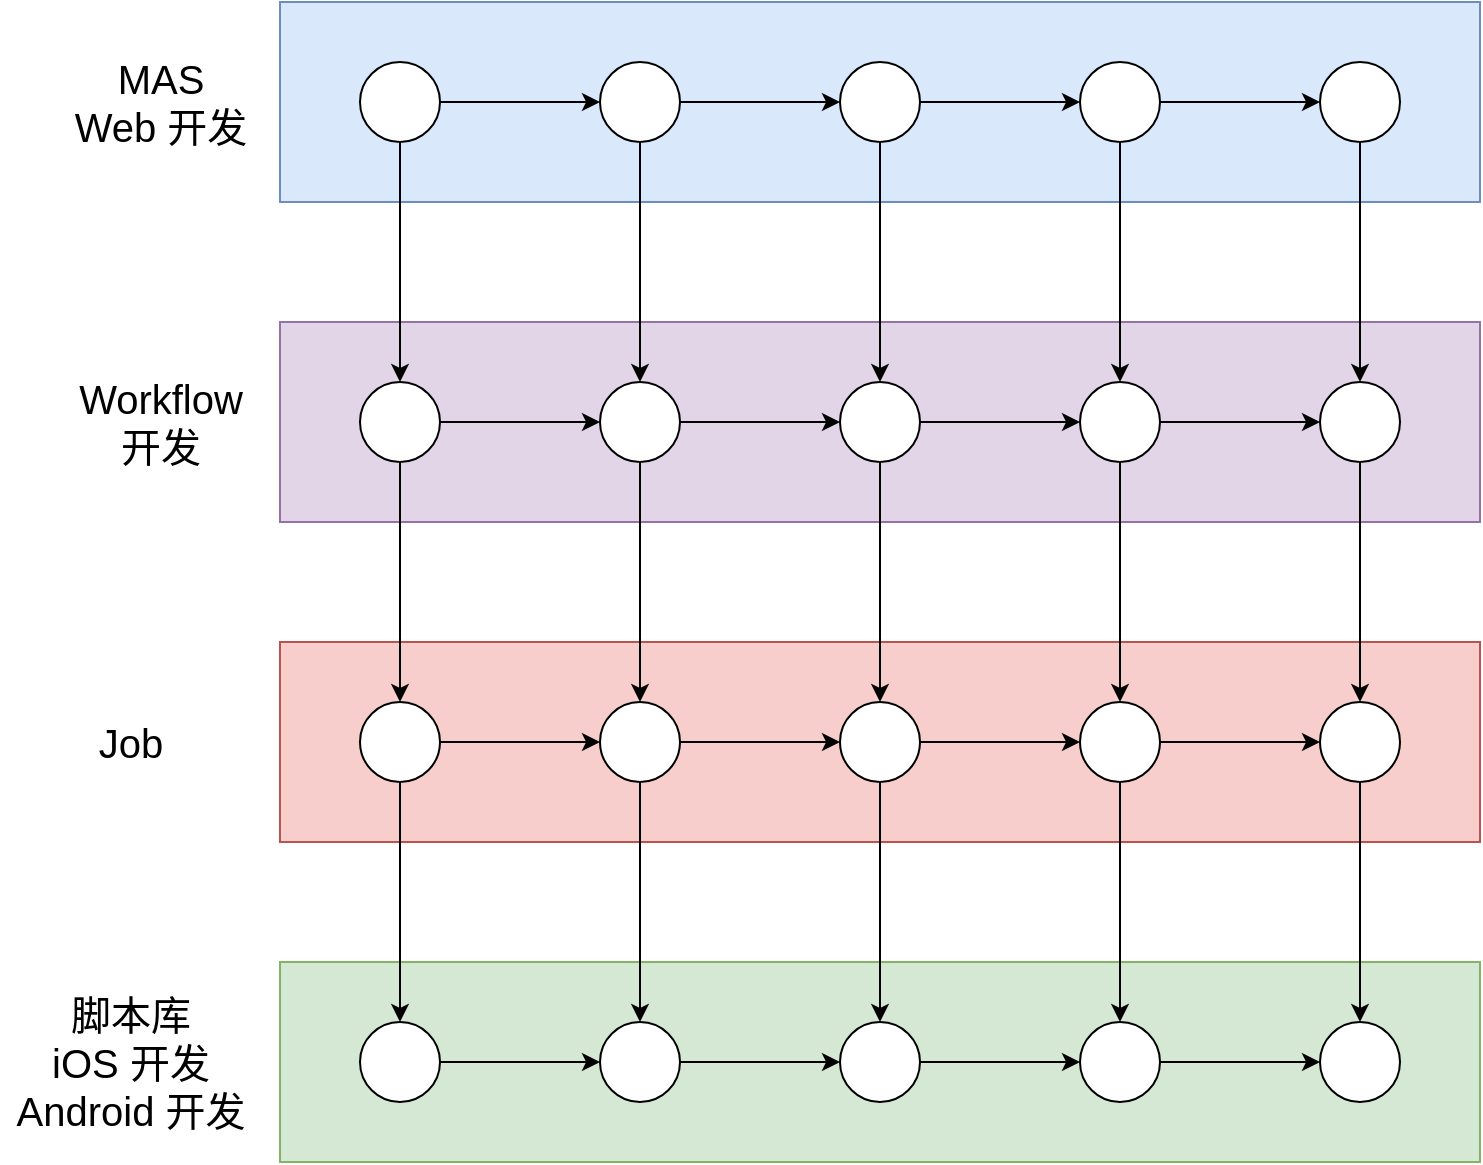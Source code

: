<mxfile version="15.6.8" type="github" pages="4">
  <diagram id="z73ZjGzSqJIKeF63MA-Z" name="Page-1">
    <mxGraphModel dx="2054" dy="755" grid="1" gridSize="10" guides="1" tooltips="1" connect="1" arrows="1" fold="1" page="1" pageScale="1" pageWidth="827" pageHeight="1169" math="0" shadow="0">
      <root>
        <mxCell id="0" />
        <mxCell id="1" parent="0" />
        <mxCell id="3Y9HXY3XmJLdRXZQ-D7i-44" value="" style="rounded=0;whiteSpace=wrap;html=1;fillColor=#d5e8d4;strokeColor=#82b366;" vertex="1" parent="1">
          <mxGeometry x="-40" y="750" width="600" height="100" as="geometry" />
        </mxCell>
        <mxCell id="3Y9HXY3XmJLdRXZQ-D7i-28" value="" style="rounded=0;whiteSpace=wrap;html=1;fillColor=#f8cecc;strokeColor=#b85450;" vertex="1" parent="1">
          <mxGeometry x="-40" y="590" width="600" height="100" as="geometry" />
        </mxCell>
        <mxCell id="3Y9HXY3XmJLdRXZQ-D7i-11" value="" style="rounded=0;whiteSpace=wrap;html=1;fillColor=#e1d5e7;strokeColor=#9673a6;" vertex="1" parent="1">
          <mxGeometry x="-40" y="430" width="600" height="100" as="geometry" />
        </mxCell>
        <mxCell id="3Y9HXY3XmJLdRXZQ-D7i-1" value="" style="rounded=0;whiteSpace=wrap;html=1;fillColor=#dae8fc;strokeColor=#6c8ebf;" vertex="1" parent="1">
          <mxGeometry x="-40" y="270" width="600" height="100" as="geometry" />
        </mxCell>
        <mxCell id="3Y9HXY3XmJLdRXZQ-D7i-4" value="" style="edgeStyle=orthogonalEdgeStyle;rounded=0;orthogonalLoop=1;jettySize=auto;html=1;" edge="1" parent="1" source="3Y9HXY3XmJLdRXZQ-D7i-2" target="3Y9HXY3XmJLdRXZQ-D7i-3">
          <mxGeometry relative="1" as="geometry" />
        </mxCell>
        <mxCell id="3Y9HXY3XmJLdRXZQ-D7i-23" style="edgeStyle=orthogonalEdgeStyle;rounded=0;orthogonalLoop=1;jettySize=auto;html=1;entryX=0.5;entryY=0;entryDx=0;entryDy=0;fontSize=20;" edge="1" parent="1" source="3Y9HXY3XmJLdRXZQ-D7i-2" target="3Y9HXY3XmJLdRXZQ-D7i-13">
          <mxGeometry relative="1" as="geometry" />
        </mxCell>
        <mxCell id="3Y9HXY3XmJLdRXZQ-D7i-2" value="" style="ellipse;whiteSpace=wrap;html=1;aspect=fixed;" vertex="1" parent="1">
          <mxGeometry y="300" width="40" height="40" as="geometry" />
        </mxCell>
        <mxCell id="3Y9HXY3XmJLdRXZQ-D7i-6" value="" style="edgeStyle=orthogonalEdgeStyle;rounded=0;orthogonalLoop=1;jettySize=auto;html=1;" edge="1" parent="1" source="3Y9HXY3XmJLdRXZQ-D7i-3" target="3Y9HXY3XmJLdRXZQ-D7i-5">
          <mxGeometry relative="1" as="geometry" />
        </mxCell>
        <mxCell id="3Y9HXY3XmJLdRXZQ-D7i-24" style="edgeStyle=orthogonalEdgeStyle;rounded=0;orthogonalLoop=1;jettySize=auto;html=1;fontSize=20;" edge="1" parent="1" source="3Y9HXY3XmJLdRXZQ-D7i-3" target="3Y9HXY3XmJLdRXZQ-D7i-15">
          <mxGeometry relative="1" as="geometry" />
        </mxCell>
        <mxCell id="3Y9HXY3XmJLdRXZQ-D7i-3" value="" style="ellipse;whiteSpace=wrap;html=1;aspect=fixed;" vertex="1" parent="1">
          <mxGeometry x="120" y="300" width="40" height="40" as="geometry" />
        </mxCell>
        <mxCell id="3Y9HXY3XmJLdRXZQ-D7i-8" value="" style="edgeStyle=orthogonalEdgeStyle;rounded=0;orthogonalLoop=1;jettySize=auto;html=1;" edge="1" parent="1" source="3Y9HXY3XmJLdRXZQ-D7i-5" target="3Y9HXY3XmJLdRXZQ-D7i-7">
          <mxGeometry relative="1" as="geometry" />
        </mxCell>
        <mxCell id="3Y9HXY3XmJLdRXZQ-D7i-25" style="edgeStyle=orthogonalEdgeStyle;rounded=0;orthogonalLoop=1;jettySize=auto;html=1;entryX=0.5;entryY=0;entryDx=0;entryDy=0;fontSize=20;" edge="1" parent="1" source="3Y9HXY3XmJLdRXZQ-D7i-5" target="3Y9HXY3XmJLdRXZQ-D7i-17">
          <mxGeometry relative="1" as="geometry" />
        </mxCell>
        <mxCell id="3Y9HXY3XmJLdRXZQ-D7i-5" value="" style="ellipse;whiteSpace=wrap;html=1;aspect=fixed;" vertex="1" parent="1">
          <mxGeometry x="240" y="300" width="40" height="40" as="geometry" />
        </mxCell>
        <mxCell id="3Y9HXY3XmJLdRXZQ-D7i-10" value="" style="edgeStyle=orthogonalEdgeStyle;rounded=0;orthogonalLoop=1;jettySize=auto;html=1;" edge="1" parent="1" source="3Y9HXY3XmJLdRXZQ-D7i-7" target="3Y9HXY3XmJLdRXZQ-D7i-9">
          <mxGeometry relative="1" as="geometry" />
        </mxCell>
        <mxCell id="3Y9HXY3XmJLdRXZQ-D7i-26" style="edgeStyle=orthogonalEdgeStyle;rounded=0;orthogonalLoop=1;jettySize=auto;html=1;fontSize=20;" edge="1" parent="1" source="3Y9HXY3XmJLdRXZQ-D7i-7" target="3Y9HXY3XmJLdRXZQ-D7i-19">
          <mxGeometry relative="1" as="geometry" />
        </mxCell>
        <mxCell id="3Y9HXY3XmJLdRXZQ-D7i-7" value="" style="ellipse;whiteSpace=wrap;html=1;aspect=fixed;" vertex="1" parent="1">
          <mxGeometry x="360" y="300" width="40" height="40" as="geometry" />
        </mxCell>
        <mxCell id="3Y9HXY3XmJLdRXZQ-D7i-27" style="edgeStyle=orthogonalEdgeStyle;rounded=0;orthogonalLoop=1;jettySize=auto;html=1;fontSize=20;" edge="1" parent="1" source="3Y9HXY3XmJLdRXZQ-D7i-9" target="3Y9HXY3XmJLdRXZQ-D7i-20">
          <mxGeometry relative="1" as="geometry" />
        </mxCell>
        <mxCell id="3Y9HXY3XmJLdRXZQ-D7i-9" value="" style="ellipse;whiteSpace=wrap;html=1;aspect=fixed;" vertex="1" parent="1">
          <mxGeometry x="480" y="300" width="40" height="40" as="geometry" />
        </mxCell>
        <mxCell id="3Y9HXY3XmJLdRXZQ-D7i-12" value="" style="edgeStyle=orthogonalEdgeStyle;rounded=0;orthogonalLoop=1;jettySize=auto;html=1;" edge="1" parent="1" source="3Y9HXY3XmJLdRXZQ-D7i-13" target="3Y9HXY3XmJLdRXZQ-D7i-15">
          <mxGeometry relative="1" as="geometry" />
        </mxCell>
        <mxCell id="3Y9HXY3XmJLdRXZQ-D7i-39" style="edgeStyle=orthogonalEdgeStyle;rounded=0;orthogonalLoop=1;jettySize=auto;html=1;entryX=0.5;entryY=0;entryDx=0;entryDy=0;fontSize=20;" edge="1" parent="1" source="3Y9HXY3XmJLdRXZQ-D7i-13" target="3Y9HXY3XmJLdRXZQ-D7i-30">
          <mxGeometry relative="1" as="geometry" />
        </mxCell>
        <mxCell id="3Y9HXY3XmJLdRXZQ-D7i-13" value="" style="ellipse;whiteSpace=wrap;html=1;aspect=fixed;" vertex="1" parent="1">
          <mxGeometry y="460" width="40" height="40" as="geometry" />
        </mxCell>
        <mxCell id="3Y9HXY3XmJLdRXZQ-D7i-14" value="" style="edgeStyle=orthogonalEdgeStyle;rounded=0;orthogonalLoop=1;jettySize=auto;html=1;" edge="1" parent="1" source="3Y9HXY3XmJLdRXZQ-D7i-15" target="3Y9HXY3XmJLdRXZQ-D7i-17">
          <mxGeometry relative="1" as="geometry" />
        </mxCell>
        <mxCell id="3Y9HXY3XmJLdRXZQ-D7i-40" style="edgeStyle=orthogonalEdgeStyle;rounded=0;orthogonalLoop=1;jettySize=auto;html=1;entryX=0.5;entryY=0;entryDx=0;entryDy=0;fontSize=20;" edge="1" parent="1" source="3Y9HXY3XmJLdRXZQ-D7i-15" target="3Y9HXY3XmJLdRXZQ-D7i-32">
          <mxGeometry relative="1" as="geometry" />
        </mxCell>
        <mxCell id="3Y9HXY3XmJLdRXZQ-D7i-15" value="" style="ellipse;whiteSpace=wrap;html=1;aspect=fixed;" vertex="1" parent="1">
          <mxGeometry x="120" y="460" width="40" height="40" as="geometry" />
        </mxCell>
        <mxCell id="3Y9HXY3XmJLdRXZQ-D7i-16" value="" style="edgeStyle=orthogonalEdgeStyle;rounded=0;orthogonalLoop=1;jettySize=auto;html=1;" edge="1" parent="1" source="3Y9HXY3XmJLdRXZQ-D7i-17" target="3Y9HXY3XmJLdRXZQ-D7i-19">
          <mxGeometry relative="1" as="geometry" />
        </mxCell>
        <mxCell id="3Y9HXY3XmJLdRXZQ-D7i-41" style="edgeStyle=orthogonalEdgeStyle;rounded=0;orthogonalLoop=1;jettySize=auto;html=1;fontSize=20;" edge="1" parent="1" source="3Y9HXY3XmJLdRXZQ-D7i-17" target="3Y9HXY3XmJLdRXZQ-D7i-34">
          <mxGeometry relative="1" as="geometry" />
        </mxCell>
        <mxCell id="3Y9HXY3XmJLdRXZQ-D7i-17" value="" style="ellipse;whiteSpace=wrap;html=1;aspect=fixed;" vertex="1" parent="1">
          <mxGeometry x="240" y="460" width="40" height="40" as="geometry" />
        </mxCell>
        <mxCell id="3Y9HXY3XmJLdRXZQ-D7i-18" value="" style="edgeStyle=orthogonalEdgeStyle;rounded=0;orthogonalLoop=1;jettySize=auto;html=1;" edge="1" parent="1" source="3Y9HXY3XmJLdRXZQ-D7i-19" target="3Y9HXY3XmJLdRXZQ-D7i-20">
          <mxGeometry relative="1" as="geometry" />
        </mxCell>
        <mxCell id="3Y9HXY3XmJLdRXZQ-D7i-42" style="edgeStyle=orthogonalEdgeStyle;rounded=0;orthogonalLoop=1;jettySize=auto;html=1;fontSize=20;" edge="1" parent="1" source="3Y9HXY3XmJLdRXZQ-D7i-19" target="3Y9HXY3XmJLdRXZQ-D7i-36">
          <mxGeometry relative="1" as="geometry" />
        </mxCell>
        <mxCell id="3Y9HXY3XmJLdRXZQ-D7i-19" value="" style="ellipse;whiteSpace=wrap;html=1;aspect=fixed;" vertex="1" parent="1">
          <mxGeometry x="360" y="460" width="40" height="40" as="geometry" />
        </mxCell>
        <mxCell id="3Y9HXY3XmJLdRXZQ-D7i-43" style="edgeStyle=orthogonalEdgeStyle;rounded=0;orthogonalLoop=1;jettySize=auto;html=1;fontSize=20;" edge="1" parent="1" source="3Y9HXY3XmJLdRXZQ-D7i-20" target="3Y9HXY3XmJLdRXZQ-D7i-37">
          <mxGeometry relative="1" as="geometry" />
        </mxCell>
        <mxCell id="3Y9HXY3XmJLdRXZQ-D7i-20" value="" style="ellipse;whiteSpace=wrap;html=1;aspect=fixed;" vertex="1" parent="1">
          <mxGeometry x="480" y="460" width="40" height="40" as="geometry" />
        </mxCell>
        <mxCell id="3Y9HXY3XmJLdRXZQ-D7i-21" value="&lt;font style=&quot;font-size: 20px&quot;&gt;MAS&lt;br&gt;Web 开发&lt;br&gt;&lt;/font&gt;" style="text;html=1;align=center;verticalAlign=middle;resizable=0;points=[];autosize=1;strokeColor=none;fillColor=none;" vertex="1" parent="1">
          <mxGeometry x="-150" y="300" width="100" height="40" as="geometry" />
        </mxCell>
        <mxCell id="3Y9HXY3XmJLdRXZQ-D7i-22" value="&lt;font style=&quot;font-size: 20px&quot;&gt;Workflow&lt;br&gt;开发&lt;br&gt;&lt;/font&gt;" style="text;html=1;align=center;verticalAlign=middle;resizable=0;points=[];autosize=1;strokeColor=none;fillColor=none;" vertex="1" parent="1">
          <mxGeometry x="-150" y="460" width="100" height="40" as="geometry" />
        </mxCell>
        <mxCell id="3Y9HXY3XmJLdRXZQ-D7i-29" value="" style="edgeStyle=orthogonalEdgeStyle;rounded=0;orthogonalLoop=1;jettySize=auto;html=1;" edge="1" parent="1" source="3Y9HXY3XmJLdRXZQ-D7i-30" target="3Y9HXY3XmJLdRXZQ-D7i-32">
          <mxGeometry relative="1" as="geometry" />
        </mxCell>
        <mxCell id="3Y9HXY3XmJLdRXZQ-D7i-55" style="edgeStyle=orthogonalEdgeStyle;rounded=0;orthogonalLoop=1;jettySize=auto;html=1;entryX=0.5;entryY=0;entryDx=0;entryDy=0;fontSize=20;" edge="1" parent="1" source="3Y9HXY3XmJLdRXZQ-D7i-30" target="3Y9HXY3XmJLdRXZQ-D7i-46">
          <mxGeometry relative="1" as="geometry" />
        </mxCell>
        <mxCell id="3Y9HXY3XmJLdRXZQ-D7i-30" value="" style="ellipse;whiteSpace=wrap;html=1;aspect=fixed;" vertex="1" parent="1">
          <mxGeometry y="620" width="40" height="40" as="geometry" />
        </mxCell>
        <mxCell id="3Y9HXY3XmJLdRXZQ-D7i-31" value="" style="edgeStyle=orthogonalEdgeStyle;rounded=0;orthogonalLoop=1;jettySize=auto;html=1;" edge="1" parent="1" source="3Y9HXY3XmJLdRXZQ-D7i-32" target="3Y9HXY3XmJLdRXZQ-D7i-34">
          <mxGeometry relative="1" as="geometry" />
        </mxCell>
        <mxCell id="3Y9HXY3XmJLdRXZQ-D7i-56" style="edgeStyle=orthogonalEdgeStyle;rounded=0;orthogonalLoop=1;jettySize=auto;html=1;fontSize=20;" edge="1" parent="1" source="3Y9HXY3XmJLdRXZQ-D7i-32" target="3Y9HXY3XmJLdRXZQ-D7i-48">
          <mxGeometry relative="1" as="geometry" />
        </mxCell>
        <mxCell id="3Y9HXY3XmJLdRXZQ-D7i-32" value="" style="ellipse;whiteSpace=wrap;html=1;aspect=fixed;" vertex="1" parent="1">
          <mxGeometry x="120" y="620" width="40" height="40" as="geometry" />
        </mxCell>
        <mxCell id="3Y9HXY3XmJLdRXZQ-D7i-33" value="" style="edgeStyle=orthogonalEdgeStyle;rounded=0;orthogonalLoop=1;jettySize=auto;html=1;" edge="1" parent="1" source="3Y9HXY3XmJLdRXZQ-D7i-34" target="3Y9HXY3XmJLdRXZQ-D7i-36">
          <mxGeometry relative="1" as="geometry" />
        </mxCell>
        <mxCell id="3Y9HXY3XmJLdRXZQ-D7i-57" style="edgeStyle=orthogonalEdgeStyle;rounded=0;orthogonalLoop=1;jettySize=auto;html=1;fontSize=20;" edge="1" parent="1" source="3Y9HXY3XmJLdRXZQ-D7i-34" target="3Y9HXY3XmJLdRXZQ-D7i-50">
          <mxGeometry relative="1" as="geometry" />
        </mxCell>
        <mxCell id="3Y9HXY3XmJLdRXZQ-D7i-34" value="" style="ellipse;whiteSpace=wrap;html=1;aspect=fixed;" vertex="1" parent="1">
          <mxGeometry x="240" y="620" width="40" height="40" as="geometry" />
        </mxCell>
        <mxCell id="3Y9HXY3XmJLdRXZQ-D7i-35" value="" style="edgeStyle=orthogonalEdgeStyle;rounded=0;orthogonalLoop=1;jettySize=auto;html=1;" edge="1" parent="1" source="3Y9HXY3XmJLdRXZQ-D7i-36" target="3Y9HXY3XmJLdRXZQ-D7i-37">
          <mxGeometry relative="1" as="geometry" />
        </mxCell>
        <mxCell id="3Y9HXY3XmJLdRXZQ-D7i-58" style="edgeStyle=orthogonalEdgeStyle;rounded=0;orthogonalLoop=1;jettySize=auto;html=1;fontSize=20;" edge="1" parent="1" source="3Y9HXY3XmJLdRXZQ-D7i-36" target="3Y9HXY3XmJLdRXZQ-D7i-52">
          <mxGeometry relative="1" as="geometry" />
        </mxCell>
        <mxCell id="3Y9HXY3XmJLdRXZQ-D7i-36" value="" style="ellipse;whiteSpace=wrap;html=1;aspect=fixed;" vertex="1" parent="1">
          <mxGeometry x="360" y="620" width="40" height="40" as="geometry" />
        </mxCell>
        <mxCell id="3Y9HXY3XmJLdRXZQ-D7i-59" style="edgeStyle=orthogonalEdgeStyle;rounded=0;orthogonalLoop=1;jettySize=auto;html=1;fontSize=20;" edge="1" parent="1" source="3Y9HXY3XmJLdRXZQ-D7i-37" target="3Y9HXY3XmJLdRXZQ-D7i-53">
          <mxGeometry relative="1" as="geometry" />
        </mxCell>
        <mxCell id="3Y9HXY3XmJLdRXZQ-D7i-37" value="" style="ellipse;whiteSpace=wrap;html=1;aspect=fixed;" vertex="1" parent="1">
          <mxGeometry x="480" y="620" width="40" height="40" as="geometry" />
        </mxCell>
        <mxCell id="3Y9HXY3XmJLdRXZQ-D7i-38" value="&lt;span style=&quot;font-size: 20px&quot;&gt;Job&lt;br&gt;&lt;/span&gt;" style="text;html=1;align=center;verticalAlign=middle;resizable=0;points=[];autosize=1;strokeColor=none;fillColor=none;" vertex="1" parent="1">
          <mxGeometry x="-140" y="630" width="50" height="20" as="geometry" />
        </mxCell>
        <mxCell id="3Y9HXY3XmJLdRXZQ-D7i-45" value="" style="edgeStyle=orthogonalEdgeStyle;rounded=0;orthogonalLoop=1;jettySize=auto;html=1;" edge="1" parent="1" source="3Y9HXY3XmJLdRXZQ-D7i-46" target="3Y9HXY3XmJLdRXZQ-D7i-48">
          <mxGeometry relative="1" as="geometry" />
        </mxCell>
        <mxCell id="3Y9HXY3XmJLdRXZQ-D7i-46" value="" style="ellipse;whiteSpace=wrap;html=1;aspect=fixed;" vertex="1" parent="1">
          <mxGeometry y="780" width="40" height="40" as="geometry" />
        </mxCell>
        <mxCell id="3Y9HXY3XmJLdRXZQ-D7i-47" value="" style="edgeStyle=orthogonalEdgeStyle;rounded=0;orthogonalLoop=1;jettySize=auto;html=1;" edge="1" parent="1" source="3Y9HXY3XmJLdRXZQ-D7i-48" target="3Y9HXY3XmJLdRXZQ-D7i-50">
          <mxGeometry relative="1" as="geometry" />
        </mxCell>
        <mxCell id="3Y9HXY3XmJLdRXZQ-D7i-48" value="" style="ellipse;whiteSpace=wrap;html=1;aspect=fixed;" vertex="1" parent="1">
          <mxGeometry x="120" y="780" width="40" height="40" as="geometry" />
        </mxCell>
        <mxCell id="3Y9HXY3XmJLdRXZQ-D7i-49" value="" style="edgeStyle=orthogonalEdgeStyle;rounded=0;orthogonalLoop=1;jettySize=auto;html=1;" edge="1" parent="1" source="3Y9HXY3XmJLdRXZQ-D7i-50" target="3Y9HXY3XmJLdRXZQ-D7i-52">
          <mxGeometry relative="1" as="geometry" />
        </mxCell>
        <mxCell id="3Y9HXY3XmJLdRXZQ-D7i-50" value="" style="ellipse;whiteSpace=wrap;html=1;aspect=fixed;" vertex="1" parent="1">
          <mxGeometry x="240" y="780" width="40" height="40" as="geometry" />
        </mxCell>
        <mxCell id="3Y9HXY3XmJLdRXZQ-D7i-51" value="" style="edgeStyle=orthogonalEdgeStyle;rounded=0;orthogonalLoop=1;jettySize=auto;html=1;" edge="1" parent="1" source="3Y9HXY3XmJLdRXZQ-D7i-52" target="3Y9HXY3XmJLdRXZQ-D7i-53">
          <mxGeometry relative="1" as="geometry" />
        </mxCell>
        <mxCell id="3Y9HXY3XmJLdRXZQ-D7i-52" value="" style="ellipse;whiteSpace=wrap;html=1;aspect=fixed;" vertex="1" parent="1">
          <mxGeometry x="360" y="780" width="40" height="40" as="geometry" />
        </mxCell>
        <mxCell id="3Y9HXY3XmJLdRXZQ-D7i-53" value="" style="ellipse;whiteSpace=wrap;html=1;aspect=fixed;" vertex="1" parent="1">
          <mxGeometry x="480" y="780" width="40" height="40" as="geometry" />
        </mxCell>
        <mxCell id="3Y9HXY3XmJLdRXZQ-D7i-54" value="&lt;span style=&quot;font-size: 20px&quot;&gt;脚本库&lt;br&gt;iOS 开发&lt;br&gt;Android 开发&lt;br&gt;&lt;/span&gt;" style="text;html=1;align=center;verticalAlign=middle;resizable=0;points=[];autosize=1;strokeColor=none;fillColor=none;" vertex="1" parent="1">
          <mxGeometry x="-180" y="775" width="130" height="50" as="geometry" />
        </mxCell>
      </root>
    </mxGraphModel>
  </diagram>
  <diagram id="1cvkt-oPo-hRLbUR9Nvo" name="Page-2">
    <mxGraphModel dx="1298" dy="2010" grid="1" gridSize="10" guides="1" tooltips="1" connect="1" arrows="1" fold="1" page="1" pageScale="1" pageWidth="827" pageHeight="1169" math="0" shadow="0">
      <root>
        <mxCell id="l2LjVuQHqqThzzVqSNcm-0" />
        <mxCell id="l2LjVuQHqqThzzVqSNcm-1" parent="l2LjVuQHqqThzzVqSNcm-0" />
        <mxCell id="HQVHa_a0u8uJOrrx26nu-64" value="" style="rounded=0;whiteSpace=wrap;html=1;fontSize=12;" vertex="1" parent="l2LjVuQHqqThzzVqSNcm-1">
          <mxGeometry x="1130" y="700" width="160" height="237.5" as="geometry" />
        </mxCell>
        <mxCell id="l2LjVuQHqqThzzVqSNcm-28" value="" style="rounded=0;whiteSpace=wrap;html=1;fontSize=12;" vertex="1" parent="l2LjVuQHqqThzzVqSNcm-1">
          <mxGeometry x="110" y="-110" width="610" height="750" as="geometry" />
        </mxCell>
        <mxCell id="l2LjVuQHqqThzzVqSNcm-10" style="edgeStyle=orthogonalEdgeStyle;rounded=0;orthogonalLoop=1;jettySize=auto;html=1;entryX=0.5;entryY=0;entryDx=0;entryDy=0;fontSize=20;" edge="1" parent="l2LjVuQHqqThzzVqSNcm-1" source="l2LjVuQHqqThzzVqSNcm-2" target="l2LjVuQHqqThzzVqSNcm-8">
          <mxGeometry relative="1" as="geometry" />
        </mxCell>
        <mxCell id="HQVHa_a0u8uJOrrx26nu-1" value="" style="edgeStyle=orthogonalEdgeStyle;rounded=0;orthogonalLoop=1;jettySize=auto;html=1;fontSize=12;" edge="1" parent="l2LjVuQHqqThzzVqSNcm-1" source="l2LjVuQHqqThzzVqSNcm-2">
          <mxGeometry relative="1" as="geometry">
            <mxPoint x="774" y="205" as="targetPoint" />
          </mxGeometry>
        </mxCell>
        <mxCell id="l2LjVuQHqqThzzVqSNcm-2" value="&lt;span&gt;云效 web 系统&lt;/span&gt;" style="rounded=0;whiteSpace=wrap;html=1;fontSize=20;" vertex="1" parent="l2LjVuQHqqThzzVqSNcm-1">
          <mxGeometry x="134" y="180" width="560" height="50" as="geometry" />
        </mxCell>
        <mxCell id="l2LjVuQHqqThzzVqSNcm-7" style="edgeStyle=orthogonalEdgeStyle;rounded=0;orthogonalLoop=1;jettySize=auto;html=1;entryX=0.5;entryY=0;entryDx=0;entryDy=0;fontSize=20;" edge="1" parent="l2LjVuQHqqThzzVqSNcm-1" source="l2LjVuQHqqThzzVqSNcm-4" target="l2LjVuQHqqThzzVqSNcm-2">
          <mxGeometry relative="1" as="geometry" />
        </mxCell>
        <mxCell id="l2LjVuQHqqThzzVqSNcm-4" value="组件 gitlab 仓库" style="rounded=0;whiteSpace=wrap;html=1;fontSize=20;" vertex="1" parent="l2LjVuQHqqThzzVqSNcm-1">
          <mxGeometry x="134" y="40" width="560" height="50" as="geometry" />
        </mxCell>
        <mxCell id="l2LjVuQHqqThzzVqSNcm-27" style="edgeStyle=orthogonalEdgeStyle;rounded=0;orthogonalLoop=1;jettySize=auto;html=1;fontSize=12;" edge="1" parent="l2LjVuQHqqThzzVqSNcm-1" source="l2LjVuQHqqThzzVqSNcm-5" target="l2LjVuQHqqThzzVqSNcm-23">
          <mxGeometry relative="1" as="geometry" />
        </mxCell>
        <mxCell id="l2LjVuQHqqThzzVqSNcm-5" value="组件仓库 RD" style="shape=umlActor;verticalLabelPosition=bottom;verticalAlign=top;html=1;outlineConnect=0;fontSize=20;" vertex="1" parent="l2LjVuQHqqThzzVqSNcm-1">
          <mxGeometry x="399" y="-270" width="30" height="60" as="geometry" />
        </mxCell>
        <mxCell id="l2LjVuQHqqThzzVqSNcm-12" value="" style="edgeStyle=orthogonalEdgeStyle;rounded=0;orthogonalLoop=1;jettySize=auto;html=1;fontSize=20;" edge="1" parent="l2LjVuQHqqThzzVqSNcm-1" source="l2LjVuQHqqThzzVqSNcm-8" target="l2LjVuQHqqThzzVqSNcm-11">
          <mxGeometry relative="1" as="geometry" />
        </mxCell>
        <mxCell id="HQVHa_a0u8uJOrrx26nu-4" value="" style="edgeStyle=orthogonalEdgeStyle;rounded=0;orthogonalLoop=1;jettySize=auto;html=1;fontSize=12;" edge="1" parent="l2LjVuQHqqThzzVqSNcm-1" source="l2LjVuQHqqThzzVqSNcm-8" target="HQVHa_a0u8uJOrrx26nu-3">
          <mxGeometry relative="1" as="geometry" />
        </mxCell>
        <mxCell id="l2LjVuQHqqThzzVqSNcm-8" value="组件 CI 流水线" style="rounded=0;whiteSpace=wrap;html=1;fontSize=20;" vertex="1" parent="l2LjVuQHqqThzzVqSNcm-1">
          <mxGeometry x="134" y="310" width="560" height="50" as="geometry" />
        </mxCell>
        <mxCell id="l2LjVuQHqqThzzVqSNcm-19" value="" style="edgeStyle=orthogonalEdgeStyle;rounded=0;orthogonalLoop=1;jettySize=auto;html=1;fontSize=12;" edge="1" parent="l2LjVuQHqqThzzVqSNcm-1" source="l2LjVuQHqqThzzVqSNcm-11" target="l2LjVuQHqqThzzVqSNcm-18">
          <mxGeometry relative="1" as="geometry" />
        </mxCell>
        <mxCell id="l2LjVuQHqqThzzVqSNcm-11" value="合并代码" style="rounded=0;whiteSpace=wrap;html=1;fontSize=20;" vertex="1" parent="l2LjVuQHqqThzzVqSNcm-1">
          <mxGeometry x="134" y="440" width="560" height="50" as="geometry" />
        </mxCell>
        <mxCell id="l2LjVuQHqqThzzVqSNcm-21" value="" style="edgeStyle=orthogonalEdgeStyle;rounded=0;orthogonalLoop=1;jettySize=auto;html=1;fontSize=12;" edge="1" parent="l2LjVuQHqqThzzVqSNcm-1" source="l2LjVuQHqqThzzVqSNcm-18" target="l2LjVuQHqqThzzVqSNcm-20">
          <mxGeometry relative="1" as="geometry" />
        </mxCell>
        <mxCell id="HQVHa_a0u8uJOrrx26nu-20" value="" style="edgeStyle=orthogonalEdgeStyle;rounded=0;orthogonalLoop=1;jettySize=auto;html=1;fontSize=12;" edge="1" parent="l2LjVuQHqqThzzVqSNcm-1" source="l2LjVuQHqqThzzVqSNcm-18" target="HQVHa_a0u8uJOrrx26nu-19">
          <mxGeometry relative="1" as="geometry" />
        </mxCell>
        <mxCell id="l2LjVuQHqqThzzVqSNcm-18" value="发布 版本号" style="rounded=0;whiteSpace=wrap;html=1;fontSize=20;" vertex="1" parent="l2LjVuQHqqThzzVqSNcm-1">
          <mxGeometry x="134" y="570" width="560" height="50" as="geometry" />
        </mxCell>
        <mxCell id="WlztPs59ZOYxy_TMlBI5-1" value="" style="edgeStyle=orthogonalEdgeStyle;rounded=0;orthogonalLoop=1;jettySize=auto;html=1;fontSize=12;" edge="1" parent="l2LjVuQHqqThzzVqSNcm-1" source="l2LjVuQHqqThzzVqSNcm-20" target="WlztPs59ZOYxy_TMlBI5-0">
          <mxGeometry relative="1" as="geometry" />
        </mxCell>
        <mxCell id="l2LjVuQHqqThzzVqSNcm-20" value="集成 版本号" style="rounded=0;whiteSpace=wrap;html=1;fontSize=20;" vertex="1" parent="l2LjVuQHqqThzzVqSNcm-1">
          <mxGeometry x="134" y="700" width="560" height="50" as="geometry" />
        </mxCell>
        <mxCell id="l2LjVuQHqqThzzVqSNcm-25" style="edgeStyle=orthogonalEdgeStyle;rounded=0;orthogonalLoop=1;jettySize=auto;html=1;entryX=0.5;entryY=0;entryDx=0;entryDy=0;fontSize=12;" edge="1" parent="l2LjVuQHqqThzzVqSNcm-1" source="l2LjVuQHqqThzzVqSNcm-23" target="l2LjVuQHqqThzzVqSNcm-4">
          <mxGeometry relative="1" as="geometry" />
        </mxCell>
        <mxCell id="l2LjVuQHqqThzzVqSNcm-23" value="本地客户端工具" style="rounded=0;whiteSpace=wrap;html=1;fontSize=20;" vertex="1" parent="l2LjVuQHqqThzzVqSNcm-1">
          <mxGeometry x="134" y="-90" width="560" height="50" as="geometry" />
        </mxCell>
        <mxCell id="WlztPs59ZOYxy_TMlBI5-0" value="通知依赖方" style="rounded=0;whiteSpace=wrap;html=1;fontSize=20;" vertex="1" parent="l2LjVuQHqqThzzVqSNcm-1">
          <mxGeometry x="134" y="830" width="560" height="50" as="geometry" />
        </mxCell>
        <mxCell id="HQVHa_a0u8uJOrrx26nu-2" value="关联多组件仓库" style="text;html=1;align=center;verticalAlign=middle;resizable=0;points=[];autosize=1;strokeColor=none;fillColor=none;fontSize=12;" vertex="1" parent="l2LjVuQHqqThzzVqSNcm-1">
          <mxGeometry x="770" y="195" width="100" height="20" as="geometry" />
        </mxCell>
        <mxCell id="HQVHa_a0u8uJOrrx26nu-3" value="" style="rounded=0;whiteSpace=wrap;html=1;fontSize=20;" vertex="1" parent="l2LjVuQHqqThzzVqSNcm-1">
          <mxGeometry x="774" y="310" width="516" height="50" as="geometry" />
        </mxCell>
        <mxCell id="HQVHa_a0u8uJOrrx26nu-10" value="" style="edgeStyle=orthogonalEdgeStyle;rounded=0;orthogonalLoop=1;jettySize=auto;html=1;fontSize=12;" edge="1" parent="l2LjVuQHqqThzzVqSNcm-1" source="HQVHa_a0u8uJOrrx26nu-6" target="HQVHa_a0u8uJOrrx26nu-9">
          <mxGeometry relative="1" as="geometry" />
        </mxCell>
        <mxCell id="HQVHa_a0u8uJOrrx26nu-6" value="编译" style="ellipse;whiteSpace=wrap;html=1;aspect=fixed;fontSize=12;" vertex="1" parent="l2LjVuQHqqThzzVqSNcm-1">
          <mxGeometry x="787" y="317.5" width="35" height="35" as="geometry" />
        </mxCell>
        <mxCell id="HQVHa_a0u8uJOrrx26nu-12" value="" style="edgeStyle=orthogonalEdgeStyle;rounded=0;orthogonalLoop=1;jettySize=auto;html=1;fontSize=12;" edge="1" parent="l2LjVuQHqqThzzVqSNcm-1" source="HQVHa_a0u8uJOrrx26nu-9" target="HQVHa_a0u8uJOrrx26nu-11">
          <mxGeometry relative="1" as="geometry" />
        </mxCell>
        <mxCell id="HQVHa_a0u8uJOrrx26nu-9" value="单测" style="ellipse;whiteSpace=wrap;html=1;aspect=fixed;fontSize=12;" vertex="1" parent="l2LjVuQHqqThzzVqSNcm-1">
          <mxGeometry x="902" y="317.5" width="35" height="35" as="geometry" />
        </mxCell>
        <mxCell id="HQVHa_a0u8uJOrrx26nu-14" value="" style="edgeStyle=orthogonalEdgeStyle;rounded=0;orthogonalLoop=1;jettySize=auto;html=1;fontSize=12;" edge="1" parent="l2LjVuQHqqThzzVqSNcm-1" source="HQVHa_a0u8uJOrrx26nu-11" target="HQVHa_a0u8uJOrrx26nu-13">
          <mxGeometry relative="1" as="geometry" />
        </mxCell>
        <mxCell id="HQVHa_a0u8uJOrrx26nu-11" value="依赖" style="ellipse;whiteSpace=wrap;html=1;aspect=fixed;fontSize=12;" vertex="1" parent="l2LjVuQHqqThzzVqSNcm-1">
          <mxGeometry x="1017" y="317.5" width="35" height="35" as="geometry" />
        </mxCell>
        <mxCell id="HQVHa_a0u8uJOrrx26nu-16" value="" style="edgeStyle=orthogonalEdgeStyle;rounded=0;orthogonalLoop=1;jettySize=auto;html=1;fontSize=12;" edge="1" parent="l2LjVuQHqqThzzVqSNcm-1" source="HQVHa_a0u8uJOrrx26nu-13" target="HQVHa_a0u8uJOrrx26nu-15">
          <mxGeometry relative="1" as="geometry" />
        </mxCell>
        <mxCell id="HQVHa_a0u8uJOrrx26nu-13" value="&lt;span&gt;api&lt;/span&gt;" style="ellipse;whiteSpace=wrap;html=1;aspect=fixed;fontSize=12;" vertex="1" parent="l2LjVuQHqqThzzVqSNcm-1">
          <mxGeometry x="1132" y="317.5" width="35" height="35" as="geometry" />
        </mxCell>
        <mxCell id="HQVHa_a0u8uJOrrx26nu-15" value="分析" style="ellipse;whiteSpace=wrap;html=1;aspect=fixed;fontSize=12;" vertex="1" parent="l2LjVuQHqqThzzVqSNcm-1">
          <mxGeometry x="1247" y="317.5" width="35" height="35" as="geometry" />
        </mxCell>
        <mxCell id="HQVHa_a0u8uJOrrx26nu-19" value="" style="rounded=0;whiteSpace=wrap;html=1;fontSize=20;" vertex="1" parent="l2LjVuQHqqThzzVqSNcm-1">
          <mxGeometry x="840" y="420" width="190" height="400" as="geometry" />
        </mxCell>
        <mxCell id="HQVHa_a0u8uJOrrx26nu-24" value="" style="edgeStyle=orthogonalEdgeStyle;rounded=0;orthogonalLoop=1;jettySize=auto;html=1;fontSize=12;" edge="1" parent="l2LjVuQHqqThzzVqSNcm-1" source="HQVHa_a0u8uJOrrx26nu-21" target="HQVHa_a0u8uJOrrx26nu-23">
          <mxGeometry relative="1" as="geometry" />
        </mxCell>
        <mxCell id="HQVHa_a0u8uJOrrx26nu-38" value="" style="edgeStyle=orthogonalEdgeStyle;rounded=0;orthogonalLoop=1;jettySize=auto;html=1;fontSize=12;" edge="1" parent="l2LjVuQHqqThzzVqSNcm-1" source="HQVHa_a0u8uJOrrx26nu-21" target="HQVHa_a0u8uJOrrx26nu-37">
          <mxGeometry relative="1" as="geometry" />
        </mxCell>
        <mxCell id="HQVHa_a0u8uJOrrx26nu-21" value="1.0.1-beta.0" style="rounded=0;whiteSpace=wrap;html=1;fontSize=12;fillColor=#eeeeee;strokeColor=#36393d;" vertex="1" parent="l2LjVuQHqqThzzVqSNcm-1">
          <mxGeometry x="860" y="435" width="150" height="35" as="geometry" />
        </mxCell>
        <mxCell id="HQVHa_a0u8uJOrrx26nu-26" value="" style="edgeStyle=orthogonalEdgeStyle;rounded=0;orthogonalLoop=1;jettySize=auto;html=1;fontSize=12;" edge="1" parent="l2LjVuQHqqThzzVqSNcm-1" source="HQVHa_a0u8uJOrrx26nu-23" target="HQVHa_a0u8uJOrrx26nu-25">
          <mxGeometry relative="1" as="geometry" />
        </mxCell>
        <mxCell id="HQVHa_a0u8uJOrrx26nu-23" value="1.0.1-beta.1" style="rounded=0;whiteSpace=wrap;html=1;fontSize=12;fillColor=#eeeeee;strokeColor=#36393d;" vertex="1" parent="l2LjVuQHqqThzzVqSNcm-1">
          <mxGeometry x="860" y="490" width="150" height="35" as="geometry" />
        </mxCell>
        <mxCell id="HQVHa_a0u8uJOrrx26nu-28" value="" style="edgeStyle=orthogonalEdgeStyle;rounded=0;orthogonalLoop=1;jettySize=auto;html=1;fontSize=12;" edge="1" parent="l2LjVuQHqqThzzVqSNcm-1" source="HQVHa_a0u8uJOrrx26nu-25" target="HQVHa_a0u8uJOrrx26nu-27">
          <mxGeometry relative="1" as="geometry" />
        </mxCell>
        <mxCell id="HQVHa_a0u8uJOrrx26nu-25" value="……" style="rounded=0;whiteSpace=wrap;html=1;fontSize=12;fillColor=#eeeeee;strokeColor=#36393d;" vertex="1" parent="l2LjVuQHqqThzzVqSNcm-1">
          <mxGeometry x="860" y="550" width="150" height="35" as="geometry" />
        </mxCell>
        <mxCell id="HQVHa_a0u8uJOrrx26nu-30" value="" style="edgeStyle=orthogonalEdgeStyle;rounded=0;orthogonalLoop=1;jettySize=auto;html=1;fontSize=12;" edge="1" parent="l2LjVuQHqqThzzVqSNcm-1" source="HQVHa_a0u8uJOrrx26nu-27" target="HQVHa_a0u8uJOrrx26nu-29">
          <mxGeometry relative="1" as="geometry" />
        </mxCell>
        <mxCell id="HQVHa_a0u8uJOrrx26nu-27" value="1.0.1-beta.0" style="rounded=0;whiteSpace=wrap;html=1;fontSize=12;fillColor=#eeeeee;strokeColor=#36393d;" vertex="1" parent="l2LjVuQHqqThzzVqSNcm-1">
          <mxGeometry x="860" y="605" width="150" height="35" as="geometry" />
        </mxCell>
        <mxCell id="HQVHa_a0u8uJOrrx26nu-32" value="" style="edgeStyle=orthogonalEdgeStyle;rounded=0;orthogonalLoop=1;jettySize=auto;html=1;fontSize=12;" edge="1" parent="l2LjVuQHqqThzzVqSNcm-1" source="HQVHa_a0u8uJOrrx26nu-29" target="HQVHa_a0u8uJOrrx26nu-31">
          <mxGeometry relative="1" as="geometry" />
        </mxCell>
        <mxCell id="HQVHa_a0u8uJOrrx26nu-29" value="……" style="rounded=0;whiteSpace=wrap;html=1;fontSize=12;fillColor=#eeeeee;strokeColor=#36393d;" vertex="1" parent="l2LjVuQHqqThzzVqSNcm-1">
          <mxGeometry x="860" y="660" width="150" height="35" as="geometry" />
        </mxCell>
        <mxCell id="HQVHa_a0u8uJOrrx26nu-34" value="" style="edgeStyle=orthogonalEdgeStyle;rounded=0;orthogonalLoop=1;jettySize=auto;html=1;fontSize=12;" edge="1" parent="l2LjVuQHqqThzzVqSNcm-1" source="HQVHa_a0u8uJOrrx26nu-31" target="HQVHa_a0u8uJOrrx26nu-33">
          <mxGeometry relative="1" as="geometry" />
        </mxCell>
        <mxCell id="HQVHa_a0u8uJOrrx26nu-31" value="1.0.1-rc.0" style="rounded=0;whiteSpace=wrap;html=1;fontSize=12;fillColor=#eeeeee;strokeColor=#36393d;" vertex="1" parent="l2LjVuQHqqThzzVqSNcm-1">
          <mxGeometry x="860" y="715" width="150" height="35" as="geometry" />
        </mxCell>
        <mxCell id="HQVHa_a0u8uJOrrx26nu-65" style="edgeStyle=orthogonalEdgeStyle;rounded=0;orthogonalLoop=1;jettySize=auto;html=1;entryX=0;entryY=0.5;entryDx=0;entryDy=0;fontSize=12;" edge="1" parent="l2LjVuQHqqThzzVqSNcm-1" source="HQVHa_a0u8uJOrrx26nu-33" target="HQVHa_a0u8uJOrrx26nu-64">
          <mxGeometry relative="1" as="geometry" />
        </mxCell>
        <mxCell id="HQVHa_a0u8uJOrrx26nu-33" value="1.0.1" style="rounded=0;whiteSpace=wrap;html=1;fontSize=12;fillColor=#d5e8d4;strokeColor=#82b366;" vertex="1" parent="l2LjVuQHqqThzzVqSNcm-1">
          <mxGeometry x="860" y="770" width="150" height="35" as="geometry" />
        </mxCell>
        <mxCell id="HQVHa_a0u8uJOrrx26nu-37" value="" style="rounded=0;whiteSpace=wrap;html=1;fontSize=12;" vertex="1" parent="l2LjVuQHqqThzzVqSNcm-1">
          <mxGeometry x="1090" y="435" width="130" height="35" as="geometry" />
        </mxCell>
        <mxCell id="HQVHa_a0u8uJOrrx26nu-42" value="" style="edgeStyle=orthogonalEdgeStyle;rounded=0;orthogonalLoop=1;jettySize=auto;html=1;fontSize=12;" edge="1" parent="l2LjVuQHqqThzzVqSNcm-1" source="HQVHa_a0u8uJOrrx26nu-39" target="HQVHa_a0u8uJOrrx26nu-41">
          <mxGeometry relative="1" as="geometry" />
        </mxCell>
        <mxCell id="HQVHa_a0u8uJOrrx26nu-39" value="集成打包" style="ellipse;html=1;aspect=fixed;fontSize=12;" vertex="1" parent="l2LjVuQHqqThzzVqSNcm-1">
          <mxGeometry x="1107" y="440" width="25" height="25" as="geometry" />
        </mxCell>
        <mxCell id="HQVHa_a0u8uJOrrx26nu-41" value="QA" style="ellipse;html=1;aspect=fixed;fontSize=12;" vertex="1" parent="l2LjVuQHqqThzzVqSNcm-1">
          <mxGeometry x="1180" y="440" width="25" height="25" as="geometry" />
        </mxCell>
        <mxCell id="HQVHa_a0u8uJOrrx26nu-59" value="" style="edgeStyle=orthogonalEdgeStyle;rounded=0;orthogonalLoop=1;jettySize=auto;html=1;fontSize=12;" edge="1" parent="l2LjVuQHqqThzzVqSNcm-1" source="HQVHa_a0u8uJOrrx26nu-57" target="HQVHa_a0u8uJOrrx26nu-58">
          <mxGeometry relative="1" as="geometry" />
        </mxCell>
        <mxCell id="HQVHa_a0u8uJOrrx26nu-57" value="基本信息" style="rounded=0;whiteSpace=wrap;html=1;fontSize=12;" vertex="1" parent="l2LjVuQHqqThzzVqSNcm-1">
          <mxGeometry x="1140" y="712.5" width="140" height="35" as="geometry" />
        </mxCell>
        <mxCell id="HQVHa_a0u8uJOrrx26nu-61" value="" style="edgeStyle=orthogonalEdgeStyle;rounded=0;orthogonalLoop=1;jettySize=auto;html=1;fontSize=12;" edge="1" parent="l2LjVuQHqqThzzVqSNcm-1" source="HQVHa_a0u8uJOrrx26nu-58" target="HQVHa_a0u8uJOrrx26nu-60">
          <mxGeometry relative="1" as="geometry" />
        </mxCell>
        <mxCell id="HQVHa_a0u8uJOrrx26nu-58" value="二进制包" style="rounded=0;whiteSpace=wrap;html=1;fontSize=12;" vertex="1" parent="l2LjVuQHqqThzzVqSNcm-1">
          <mxGeometry x="1140" y="767.5" width="140" height="35" as="geometry" />
        </mxCell>
        <mxCell id="HQVHa_a0u8uJOrrx26nu-63" value="" style="edgeStyle=orthogonalEdgeStyle;rounded=0;orthogonalLoop=1;jettySize=auto;html=1;fontSize=12;" edge="1" parent="l2LjVuQHqqThzzVqSNcm-1" source="HQVHa_a0u8uJOrrx26nu-60" target="HQVHa_a0u8uJOrrx26nu-62">
          <mxGeometry relative="1" as="geometry" />
        </mxCell>
        <mxCell id="HQVHa_a0u8uJOrrx26nu-60" value="依赖分析" style="rounded=0;whiteSpace=wrap;html=1;fontSize=12;" vertex="1" parent="l2LjVuQHqqThzzVqSNcm-1">
          <mxGeometry x="1140" y="827.5" width="140" height="35" as="geometry" />
        </mxCell>
        <mxCell id="HQVHa_a0u8uJOrrx26nu-62" value="api 变更" style="rounded=0;whiteSpace=wrap;html=1;fontSize=12;" vertex="1" parent="l2LjVuQHqqThzzVqSNcm-1">
          <mxGeometry x="1140" y="887.5" width="140" height="35" as="geometry" />
        </mxCell>
      </root>
    </mxGraphModel>
  </diagram>
  <diagram id="VDmC0WfIqvpTlBcTtTQ7" name="Page-3">
    <mxGraphModel dx="2125" dy="841" grid="1" gridSize="10" guides="1" tooltips="1" connect="1" arrows="1" fold="1" page="1" pageScale="1" pageWidth="827" pageHeight="1169" math="0" shadow="0">
      <root>
        <mxCell id="3Dn1EAEciPxK2AG-_Tar-0" />
        <mxCell id="3Dn1EAEciPxK2AG-_Tar-1" parent="3Dn1EAEciPxK2AG-_Tar-0" />
        <mxCell id="20uz0A367yIB0za0_pvE-2" value="" style="edgeStyle=orthogonalEdgeStyle;rounded=0;orthogonalLoop=1;jettySize=auto;html=1;fontSize=20;" edge="1" parent="3Dn1EAEciPxK2AG-_Tar-1" source="20uz0A367yIB0za0_pvE-0" target="20uz0A367yIB0za0_pvE-1">
          <mxGeometry relative="1" as="geometry" />
        </mxCell>
        <mxCell id="20uz0A367yIB0za0_pvE-0" value="&lt;font style=&quot;font-size: 20px&quot;&gt;包类型1&lt;/font&gt;" style="rounded=0;whiteSpace=wrap;html=1;fontSize=12;" vertex="1" parent="3Dn1EAEciPxK2AG-_Tar-1">
          <mxGeometry x="70" y="270" width="120" height="60" as="geometry" />
        </mxCell>
        <mxCell id="20uz0A367yIB0za0_pvE-30" value="" style="edgeStyle=orthogonalEdgeStyle;rounded=0;orthogonalLoop=1;jettySize=auto;html=1;fontSize=20;" edge="1" parent="3Dn1EAEciPxK2AG-_Tar-1" source="20uz0A367yIB0za0_pvE-1" target="20uz0A367yIB0za0_pvE-29">
          <mxGeometry relative="1" as="geometry" />
        </mxCell>
        <mxCell id="20uz0A367yIB0za0_pvE-1" value="" style="rounded=0;whiteSpace=wrap;html=1;fontSize=12;fillColor=#cce5ff;strokeColor=#36393d;" vertex="1" parent="3Dn1EAEciPxK2AG-_Tar-1">
          <mxGeometry x="270" y="270" width="550" height="60" as="geometry" />
        </mxCell>
        <mxCell id="20uz0A367yIB0za0_pvE-5" value="" style="edgeStyle=orthogonalEdgeStyle;rounded=0;orthogonalLoop=1;jettySize=auto;html=1;fontSize=20;" edge="1" parent="3Dn1EAEciPxK2AG-_Tar-1" source="20uz0A367yIB0za0_pvE-3" target="20uz0A367yIB0za0_pvE-4">
          <mxGeometry relative="1" as="geometry" />
        </mxCell>
        <mxCell id="20uz0A367yIB0za0_pvE-3" value="" style="ellipse;whiteSpace=wrap;html=1;aspect=fixed;fontSize=20;" vertex="1" parent="3Dn1EAEciPxK2AG-_Tar-1">
          <mxGeometry x="280" y="280" width="40" height="40" as="geometry" />
        </mxCell>
        <mxCell id="20uz0A367yIB0za0_pvE-7" value="" style="edgeStyle=orthogonalEdgeStyle;rounded=0;orthogonalLoop=1;jettySize=auto;html=1;fontSize=20;" edge="1" parent="3Dn1EAEciPxK2AG-_Tar-1" source="20uz0A367yIB0za0_pvE-4" target="20uz0A367yIB0za0_pvE-6">
          <mxGeometry relative="1" as="geometry" />
        </mxCell>
        <mxCell id="20uz0A367yIB0za0_pvE-4" value="" style="ellipse;whiteSpace=wrap;html=1;aspect=fixed;fontSize=20;" vertex="1" parent="3Dn1EAEciPxK2AG-_Tar-1">
          <mxGeometry x="400" y="280" width="40" height="40" as="geometry" />
        </mxCell>
        <mxCell id="20uz0A367yIB0za0_pvE-11" value="" style="edgeStyle=orthogonalEdgeStyle;rounded=0;orthogonalLoop=1;jettySize=auto;html=1;fontSize=20;" edge="1" parent="3Dn1EAEciPxK2AG-_Tar-1" source="20uz0A367yIB0za0_pvE-6" target="20uz0A367yIB0za0_pvE-10">
          <mxGeometry relative="1" as="geometry" />
        </mxCell>
        <mxCell id="20uz0A367yIB0za0_pvE-6" value="" style="ellipse;whiteSpace=wrap;html=1;aspect=fixed;fontSize=20;" vertex="1" parent="3Dn1EAEciPxK2AG-_Tar-1">
          <mxGeometry x="520" y="280" width="40" height="40" as="geometry" />
        </mxCell>
        <mxCell id="20uz0A367yIB0za0_pvE-13" value="" style="edgeStyle=orthogonalEdgeStyle;rounded=0;orthogonalLoop=1;jettySize=auto;html=1;fontSize=20;" edge="1" parent="3Dn1EAEciPxK2AG-_Tar-1" source="20uz0A367yIB0za0_pvE-10" target="20uz0A367yIB0za0_pvE-12">
          <mxGeometry relative="1" as="geometry" />
        </mxCell>
        <mxCell id="20uz0A367yIB0za0_pvE-10" value="" style="ellipse;whiteSpace=wrap;html=1;aspect=fixed;fontSize=20;" vertex="1" parent="3Dn1EAEciPxK2AG-_Tar-1">
          <mxGeometry x="640" y="280" width="40" height="40" as="geometry" />
        </mxCell>
        <mxCell id="20uz0A367yIB0za0_pvE-12" value="" style="ellipse;whiteSpace=wrap;html=1;aspect=fixed;fontSize=20;" vertex="1" parent="3Dn1EAEciPxK2AG-_Tar-1">
          <mxGeometry x="760" y="280" width="40" height="40" as="geometry" />
        </mxCell>
        <mxCell id="20uz0A367yIB0za0_pvE-29" value="&lt;font style=&quot;font-size: 20px&quot;&gt;包类型1参数配置&lt;/font&gt;" style="rounded=0;whiteSpace=wrap;html=1;fontSize=12;" vertex="1" parent="3Dn1EAEciPxK2AG-_Tar-1">
          <mxGeometry x="900" y="270" width="120" height="60" as="geometry" />
        </mxCell>
        <mxCell id="20uz0A367yIB0za0_pvE-31" value="" style="edgeStyle=orthogonalEdgeStyle;rounded=0;orthogonalLoop=1;jettySize=auto;html=1;fontSize=20;" edge="1" parent="3Dn1EAEciPxK2AG-_Tar-1" source="20uz0A367yIB0za0_pvE-32" target="20uz0A367yIB0za0_pvE-34">
          <mxGeometry relative="1" as="geometry" />
        </mxCell>
        <mxCell id="20uz0A367yIB0za0_pvE-32" value="&lt;font style=&quot;font-size: 20px&quot;&gt;包类型2&lt;/font&gt;" style="rounded=0;whiteSpace=wrap;html=1;fontSize=12;" vertex="1" parent="3Dn1EAEciPxK2AG-_Tar-1">
          <mxGeometry x="70" y="400" width="120" height="60" as="geometry" />
        </mxCell>
        <mxCell id="20uz0A367yIB0za0_pvE-33" value="" style="edgeStyle=orthogonalEdgeStyle;rounded=0;orthogonalLoop=1;jettySize=auto;html=1;fontSize=20;" edge="1" parent="3Dn1EAEciPxK2AG-_Tar-1" source="20uz0A367yIB0za0_pvE-34" target="20uz0A367yIB0za0_pvE-46">
          <mxGeometry relative="1" as="geometry" />
        </mxCell>
        <mxCell id="20uz0A367yIB0za0_pvE-34" value="" style="rounded=0;whiteSpace=wrap;html=1;fontSize=12;fillColor=#cdeb8b;strokeColor=#36393d;" vertex="1" parent="3Dn1EAEciPxK2AG-_Tar-1">
          <mxGeometry x="270" y="400" width="550" height="60" as="geometry" />
        </mxCell>
        <mxCell id="20uz0A367yIB0za0_pvE-35" value="" style="edgeStyle=orthogonalEdgeStyle;rounded=0;orthogonalLoop=1;jettySize=auto;html=1;fontSize=20;" edge="1" parent="3Dn1EAEciPxK2AG-_Tar-1" source="20uz0A367yIB0za0_pvE-36" target="20uz0A367yIB0za0_pvE-38">
          <mxGeometry relative="1" as="geometry" />
        </mxCell>
        <mxCell id="20uz0A367yIB0za0_pvE-36" value="" style="ellipse;whiteSpace=wrap;html=1;aspect=fixed;fontSize=20;" vertex="1" parent="3Dn1EAEciPxK2AG-_Tar-1">
          <mxGeometry x="280" y="410" width="40" height="40" as="geometry" />
        </mxCell>
        <mxCell id="20uz0A367yIB0za0_pvE-37" value="" style="edgeStyle=orthogonalEdgeStyle;rounded=0;orthogonalLoop=1;jettySize=auto;html=1;fontSize=20;" edge="1" parent="3Dn1EAEciPxK2AG-_Tar-1" source="20uz0A367yIB0za0_pvE-38" target="20uz0A367yIB0za0_pvE-40">
          <mxGeometry relative="1" as="geometry" />
        </mxCell>
        <mxCell id="20uz0A367yIB0za0_pvE-38" value="" style="ellipse;whiteSpace=wrap;html=1;aspect=fixed;fontSize=20;" vertex="1" parent="3Dn1EAEciPxK2AG-_Tar-1">
          <mxGeometry x="400" y="410" width="40" height="40" as="geometry" />
        </mxCell>
        <mxCell id="20uz0A367yIB0za0_pvE-39" value="" style="edgeStyle=orthogonalEdgeStyle;rounded=0;orthogonalLoop=1;jettySize=auto;html=1;fontSize=20;" edge="1" parent="3Dn1EAEciPxK2AG-_Tar-1" source="20uz0A367yIB0za0_pvE-40" target="20uz0A367yIB0za0_pvE-42">
          <mxGeometry relative="1" as="geometry" />
        </mxCell>
        <mxCell id="20uz0A367yIB0za0_pvE-40" value="" style="ellipse;whiteSpace=wrap;html=1;aspect=fixed;fontSize=20;" vertex="1" parent="3Dn1EAEciPxK2AG-_Tar-1">
          <mxGeometry x="520" y="410" width="40" height="40" as="geometry" />
        </mxCell>
        <mxCell id="20uz0A367yIB0za0_pvE-41" value="" style="edgeStyle=orthogonalEdgeStyle;rounded=0;orthogonalLoop=1;jettySize=auto;html=1;fontSize=20;" edge="1" parent="3Dn1EAEciPxK2AG-_Tar-1" source="20uz0A367yIB0za0_pvE-42" target="20uz0A367yIB0za0_pvE-43">
          <mxGeometry relative="1" as="geometry" />
        </mxCell>
        <mxCell id="20uz0A367yIB0za0_pvE-42" value="" style="ellipse;whiteSpace=wrap;html=1;aspect=fixed;fontSize=20;" vertex="1" parent="3Dn1EAEciPxK2AG-_Tar-1">
          <mxGeometry x="640" y="410" width="40" height="40" as="geometry" />
        </mxCell>
        <mxCell id="20uz0A367yIB0za0_pvE-43" value="" style="ellipse;whiteSpace=wrap;html=1;aspect=fixed;fontSize=20;" vertex="1" parent="3Dn1EAEciPxK2AG-_Tar-1">
          <mxGeometry x="760" y="410" width="40" height="40" as="geometry" />
        </mxCell>
        <mxCell id="20uz0A367yIB0za0_pvE-47" style="edgeStyle=orthogonalEdgeStyle;rounded=0;orthogonalLoop=1;jettySize=auto;html=1;entryX=0;entryY=0.5;entryDx=0;entryDy=0;fontSize=20;" edge="1" parent="3Dn1EAEciPxK2AG-_Tar-1" source="20uz0A367yIB0za0_pvE-45" target="20uz0A367yIB0za0_pvE-0">
          <mxGeometry relative="1" as="geometry" />
        </mxCell>
        <mxCell id="20uz0A367yIB0za0_pvE-48" style="edgeStyle=orthogonalEdgeStyle;rounded=0;orthogonalLoop=1;jettySize=auto;html=1;entryX=0;entryY=0.5;entryDx=0;entryDy=0;fontSize=20;" edge="1" parent="3Dn1EAEciPxK2AG-_Tar-1" source="20uz0A367yIB0za0_pvE-45" target="20uz0A367yIB0za0_pvE-32">
          <mxGeometry relative="1" as="geometry" />
        </mxCell>
        <mxCell id="20uz0A367yIB0za0_pvE-63" style="edgeStyle=orthogonalEdgeStyle;rounded=0;orthogonalLoop=1;jettySize=auto;html=1;entryX=0;entryY=0.5;entryDx=0;entryDy=0;fontSize=20;" edge="1" parent="3Dn1EAEciPxK2AG-_Tar-1" source="20uz0A367yIB0za0_pvE-45" target="20uz0A367yIB0za0_pvE-50">
          <mxGeometry relative="1" as="geometry" />
        </mxCell>
        <mxCell id="20uz0A367yIB0za0_pvE-45" value="&lt;font style=&quot;font-size: 20px&quot;&gt;应用&lt;/font&gt;" style="rounded=0;whiteSpace=wrap;html=1;fontSize=12;" vertex="1" parent="3Dn1EAEciPxK2AG-_Tar-1">
          <mxGeometry x="-170" y="400" width="120" height="60" as="geometry" />
        </mxCell>
        <mxCell id="20uz0A367yIB0za0_pvE-46" value="&lt;font style=&quot;font-size: 20px&quot;&gt;包类型2参数配置&lt;/font&gt;" style="rounded=0;whiteSpace=wrap;html=1;fontSize=12;" vertex="1" parent="3Dn1EAEciPxK2AG-_Tar-1">
          <mxGeometry x="900" y="400" width="120" height="60" as="geometry" />
        </mxCell>
        <mxCell id="20uz0A367yIB0za0_pvE-49" value="" style="edgeStyle=orthogonalEdgeStyle;rounded=0;orthogonalLoop=1;jettySize=auto;html=1;fontSize=20;" edge="1" parent="3Dn1EAEciPxK2AG-_Tar-1" source="20uz0A367yIB0za0_pvE-50" target="20uz0A367yIB0za0_pvE-52">
          <mxGeometry relative="1" as="geometry" />
        </mxCell>
        <mxCell id="20uz0A367yIB0za0_pvE-50" value="&lt;font style=&quot;font-size: 20px&quot;&gt;包类型3&lt;/font&gt;" style="rounded=0;whiteSpace=wrap;html=1;fontSize=12;" vertex="1" parent="3Dn1EAEciPxK2AG-_Tar-1">
          <mxGeometry x="70" y="525" width="120" height="60" as="geometry" />
        </mxCell>
        <mxCell id="20uz0A367yIB0za0_pvE-51" value="" style="edgeStyle=orthogonalEdgeStyle;rounded=0;orthogonalLoop=1;jettySize=auto;html=1;fontSize=20;" edge="1" parent="3Dn1EAEciPxK2AG-_Tar-1" source="20uz0A367yIB0za0_pvE-52" target="20uz0A367yIB0za0_pvE-62">
          <mxGeometry relative="1" as="geometry" />
        </mxCell>
        <mxCell id="20uz0A367yIB0za0_pvE-52" value="" style="rounded=0;whiteSpace=wrap;html=1;fontSize=12;fillColor=#ffcc99;strokeColor=#36393d;" vertex="1" parent="3Dn1EAEciPxK2AG-_Tar-1">
          <mxGeometry x="270" y="525" width="550" height="60" as="geometry" />
        </mxCell>
        <mxCell id="20uz0A367yIB0za0_pvE-53" value="" style="edgeStyle=orthogonalEdgeStyle;rounded=0;orthogonalLoop=1;jettySize=auto;html=1;fontSize=20;" edge="1" parent="3Dn1EAEciPxK2AG-_Tar-1" source="20uz0A367yIB0za0_pvE-54" target="20uz0A367yIB0za0_pvE-56">
          <mxGeometry relative="1" as="geometry" />
        </mxCell>
        <mxCell id="20uz0A367yIB0za0_pvE-54" value="" style="ellipse;whiteSpace=wrap;html=1;aspect=fixed;fontSize=20;" vertex="1" parent="3Dn1EAEciPxK2AG-_Tar-1">
          <mxGeometry x="280" y="535" width="40" height="40" as="geometry" />
        </mxCell>
        <mxCell id="20uz0A367yIB0za0_pvE-55" value="" style="edgeStyle=orthogonalEdgeStyle;rounded=0;orthogonalLoop=1;jettySize=auto;html=1;fontSize=20;" edge="1" parent="3Dn1EAEciPxK2AG-_Tar-1" source="20uz0A367yIB0za0_pvE-56" target="20uz0A367yIB0za0_pvE-58">
          <mxGeometry relative="1" as="geometry" />
        </mxCell>
        <mxCell id="20uz0A367yIB0za0_pvE-56" value="" style="ellipse;whiteSpace=wrap;html=1;aspect=fixed;fontSize=20;" vertex="1" parent="3Dn1EAEciPxK2AG-_Tar-1">
          <mxGeometry x="400" y="535" width="40" height="40" as="geometry" />
        </mxCell>
        <mxCell id="20uz0A367yIB0za0_pvE-57" value="" style="edgeStyle=orthogonalEdgeStyle;rounded=0;orthogonalLoop=1;jettySize=auto;html=1;fontSize=20;" edge="1" parent="3Dn1EAEciPxK2AG-_Tar-1" source="20uz0A367yIB0za0_pvE-58" target="20uz0A367yIB0za0_pvE-60">
          <mxGeometry relative="1" as="geometry" />
        </mxCell>
        <mxCell id="20uz0A367yIB0za0_pvE-58" value="" style="ellipse;whiteSpace=wrap;html=1;aspect=fixed;fontSize=20;" vertex="1" parent="3Dn1EAEciPxK2AG-_Tar-1">
          <mxGeometry x="520" y="535" width="40" height="40" as="geometry" />
        </mxCell>
        <mxCell id="20uz0A367yIB0za0_pvE-59" value="" style="edgeStyle=orthogonalEdgeStyle;rounded=0;orthogonalLoop=1;jettySize=auto;html=1;fontSize=20;" edge="1" parent="3Dn1EAEciPxK2AG-_Tar-1" source="20uz0A367yIB0za0_pvE-60" target="20uz0A367yIB0za0_pvE-61">
          <mxGeometry relative="1" as="geometry" />
        </mxCell>
        <mxCell id="20uz0A367yIB0za0_pvE-60" value="" style="ellipse;whiteSpace=wrap;html=1;aspect=fixed;fontSize=20;" vertex="1" parent="3Dn1EAEciPxK2AG-_Tar-1">
          <mxGeometry x="640" y="535" width="40" height="40" as="geometry" />
        </mxCell>
        <mxCell id="20uz0A367yIB0za0_pvE-61" value="" style="ellipse;whiteSpace=wrap;html=1;aspect=fixed;fontSize=20;" vertex="1" parent="3Dn1EAEciPxK2AG-_Tar-1">
          <mxGeometry x="760" y="535" width="40" height="40" as="geometry" />
        </mxCell>
        <mxCell id="20uz0A367yIB0za0_pvE-62" value="&lt;font style=&quot;font-size: 20px&quot;&gt;包类型3参数配置&lt;/font&gt;" style="rounded=0;whiteSpace=wrap;html=1;fontSize=12;" vertex="1" parent="3Dn1EAEciPxK2AG-_Tar-1">
          <mxGeometry x="900" y="525" width="120" height="60" as="geometry" />
        </mxCell>
      </root>
    </mxGraphModel>
  </diagram>
  <diagram id="hfxft0zdKcSt8eDzF3_K" name="Page-4">
    <mxGraphModel dx="2125" dy="2010" grid="1" gridSize="10" guides="1" tooltips="1" connect="1" arrows="1" fold="1" page="1" pageScale="1" pageWidth="827" pageHeight="1169" math="0" shadow="0">
      <root>
        <mxCell id="JWIEgKZcE3tuxmxvmTAX-0" />
        <mxCell id="JWIEgKZcE3tuxmxvmTAX-1" parent="JWIEgKZcE3tuxmxvmTAX-0" />
        <mxCell id="JWIEgKZcE3tuxmxvmTAX-117" style="edgeStyle=orthogonalEdgeStyle;rounded=0;orthogonalLoop=1;jettySize=auto;html=1;entryX=0;entryY=0.5;entryDx=0;entryDy=0;fontSize=15;" edge="1" parent="JWIEgKZcE3tuxmxvmTAX-1" source="JWIEgKZcE3tuxmxvmTAX-115" target="JWIEgKZcE3tuxmxvmTAX-13">
          <mxGeometry relative="1" as="geometry" />
        </mxCell>
        <mxCell id="JWIEgKZcE3tuxmxvmTAX-115" value="" style="rounded=0;whiteSpace=wrap;html=1;fontSize=15;align=left;" vertex="1" parent="JWIEgKZcE3tuxmxvmTAX-1">
          <mxGeometry x="50" y="170" width="140" height="340" as="geometry" />
        </mxCell>
        <mxCell id="JWIEgKZcE3tuxmxvmTAX-25" value="" style="rounded=0;whiteSpace=wrap;html=1;fontSize=20;align=center;dashed=1;" vertex="1" parent="JWIEgKZcE3tuxmxvmTAX-1">
          <mxGeometry x="600" y="90" width="440" height="480" as="geometry" />
        </mxCell>
        <mxCell id="JWIEgKZcE3tuxmxvmTAX-96" value="" style="rounded=0;whiteSpace=wrap;html=1;fontSize=15;align=left;" vertex="1" parent="JWIEgKZcE3tuxmxvmTAX-1">
          <mxGeometry x="610" y="100" width="420" height="220" as="geometry" />
        </mxCell>
        <mxCell id="JWIEgKZcE3tuxmxvmTAX-53" value="" style="rounded=0;whiteSpace=wrap;html=1;fontSize=20;align=center;dashed=1;" vertex="1" parent="JWIEgKZcE3tuxmxvmTAX-1">
          <mxGeometry x="1415" y="-200" width="230" height="100" as="geometry" />
        </mxCell>
        <mxCell id="JWIEgKZcE3tuxmxvmTAX-116" style="edgeStyle=orthogonalEdgeStyle;rounded=0;orthogonalLoop=1;jettySize=auto;html=1;fontSize=15;" edge="1" parent="JWIEgKZcE3tuxmxvmTAX-1" source="JWIEgKZcE3tuxmxvmTAX-2" target="JWIEgKZcE3tuxmxvmTAX-115">
          <mxGeometry relative="1" as="geometry" />
        </mxCell>
        <mxCell id="JWIEgKZcE3tuxmxvmTAX-2" value="iOS/Androiod/?" style="shape=umlActor;verticalLabelPosition=bottom;verticalAlign=top;html=1;outlineConnect=0;fontSize=20;" vertex="1" parent="JWIEgKZcE3tuxmxvmTAX-1">
          <mxGeometry x="-90" y="310" width="30" height="60" as="geometry" />
        </mxCell>
        <mxCell id="JWIEgKZcE3tuxmxvmTAX-3" value="Mas WebUI" style="rounded=0;whiteSpace=wrap;html=1;fontSize=20;" vertex="1" parent="JWIEgKZcE3tuxmxvmTAX-1">
          <mxGeometry x="60" y="180" width="120" height="60" as="geometry" />
        </mxCell>
        <mxCell id="JWIEgKZcE3tuxmxvmTAX-4" value="Mas cli" style="rounded=0;whiteSpace=wrap;html=1;fontSize=20;" vertex="1" parent="JWIEgKZcE3tuxmxvmTAX-1">
          <mxGeometry x="60" y="350" width="120" height="60" as="geometry" />
        </mxCell>
        <mxCell id="JWIEgKZcE3tuxmxvmTAX-6" value="Mas api" style="rounded=0;whiteSpace=wrap;html=1;fontSize=20;" vertex="1" parent="JWIEgKZcE3tuxmxvmTAX-1">
          <mxGeometry x="60" y="265" width="120" height="60" as="geometry" />
        </mxCell>
        <mxCell id="JWIEgKZcE3tuxmxvmTAX-11" value="&lt;div style=&quot;text-align: left&quot;&gt;&lt;span style=&quot;font-size: 12px&quot;&gt;仓库: git&lt;/span&gt;&lt;font style=&quot;font-size: 12px&quot;&gt;@xx.com/app.git&lt;/font&gt;&lt;/div&gt;&lt;font style=&quot;font-size: 12px&quot;&gt;&lt;div style=&quot;text-align: left&quot;&gt;&lt;span&gt;分支: master&lt;/span&gt;&lt;/div&gt;&lt;div style=&quot;text-align: left&quot;&gt;&lt;span&gt;包类型: 商店包&lt;/span&gt;&lt;/div&gt;&lt;/font&gt;" style="text;html=1;align=center;verticalAlign=middle;resizable=0;points=[];autosize=1;strokeColor=none;fillColor=none;fontSize=20;" vertex="1" parent="JWIEgKZcE3tuxmxvmTAX-1">
          <mxGeometry x="220" y="270" width="150" height="80" as="geometry" />
        </mxCell>
        <mxCell id="JWIEgKZcE3tuxmxvmTAX-27" style="edgeStyle=orthogonalEdgeStyle;rounded=0;orthogonalLoop=1;jettySize=auto;html=1;entryX=0.004;entryY=0.521;entryDx=0;entryDy=0;entryPerimeter=0;fontSize=20;" edge="1" parent="JWIEgKZcE3tuxmxvmTAX-1" source="JWIEgKZcE3tuxmxvmTAX-13" target="JWIEgKZcE3tuxmxvmTAX-25">
          <mxGeometry relative="1" as="geometry" />
        </mxCell>
        <mxCell id="JWIEgKZcE3tuxmxvmTAX-13" value="dispatcher" style="rounded=0;whiteSpace=wrap;html=1;fontSize=20;" vertex="1" parent="JWIEgKZcE3tuxmxvmTAX-1">
          <mxGeometry x="370" y="310" width="120" height="60" as="geometry" />
        </mxCell>
        <mxCell id="JWIEgKZcE3tuxmxvmTAX-17" value="&lt;font style=&quot;font-size: 15px&quot;&gt;解释执行 &lt;br&gt;App/*-workflow.yml&lt;/font&gt;" style="rounded=0;whiteSpace=wrap;html=1;fontSize=12;align=center;" vertex="1" parent="JWIEgKZcE3tuxmxvmTAX-1">
          <mxGeometry x="620" y="120" width="190" height="80" as="geometry" />
        </mxCell>
        <mxCell id="JWIEgKZcE3tuxmxvmTAX-18" value="&lt;span style=&quot;font-size: 20px&quot;&gt;runner 01&lt;/span&gt;" style="text;html=1;align=center;verticalAlign=middle;resizable=0;points=[];autosize=1;strokeColor=none;fillColor=none;fontSize=12;" vertex="1" parent="JWIEgKZcE3tuxmxvmTAX-1">
          <mxGeometry x="667" y="100" width="100" height="20" as="geometry" />
        </mxCell>
        <mxCell id="JWIEgKZcE3tuxmxvmTAX-22" value="&lt;span style=&quot;font-size: 20px&quot;&gt;runner 02&lt;/span&gt;" style="text;html=1;align=center;verticalAlign=middle;resizable=0;points=[];autosize=1;strokeColor=none;fillColor=none;fontSize=12;" vertex="1" parent="JWIEgKZcE3tuxmxvmTAX-1">
          <mxGeometry x="874" y="100" width="100" height="20" as="geometry" />
        </mxCell>
        <mxCell id="JWIEgKZcE3tuxmxvmTAX-24" value="&lt;span style=&quot;font-size: 20px&quot;&gt;runner 03&lt;/span&gt;" style="text;html=1;align=center;verticalAlign=middle;resizable=0;points=[];autosize=1;strokeColor=none;fillColor=none;fontSize=12;" vertex="1" parent="JWIEgKZcE3tuxmxvmTAX-1">
          <mxGeometry x="667" y="210" width="100" height="20" as="geometry" />
        </mxCell>
        <mxCell id="JWIEgKZcE3tuxmxvmTAX-28" value="&lt;span style=&quot;font-size: 20px&quot;&gt;runners&lt;/span&gt;" style="text;html=1;align=center;verticalAlign=middle;resizable=0;points=[];autosize=1;strokeColor=none;fillColor=none;fontSize=12;" vertex="1" parent="JWIEgKZcE3tuxmxvmTAX-1">
          <mxGeometry x="780" y="60" width="80" height="20" as="geometry" />
        </mxCell>
        <mxCell id="JWIEgKZcE3tuxmxvmTAX-33" value="" style="rounded=0;whiteSpace=wrap;html=1;fontSize=20;align=center;" vertex="1" parent="JWIEgKZcE3tuxmxvmTAX-1">
          <mxGeometry x="1155" y="-180" width="170" height="280" as="geometry" />
        </mxCell>
        <mxCell id="JWIEgKZcE3tuxmxvmTAX-34" value="&lt;font style=&quot;font-size: 15px&quot;&gt;pre-build&lt;/font&gt;" style="text;html=1;align=center;verticalAlign=middle;resizable=0;points=[];autosize=1;strokeColor=none;fillColor=none;fontSize=20;" vertex="1" parent="JWIEgKZcE3tuxmxvmTAX-1">
          <mxGeometry x="1155" y="-180" width="70" height="30" as="geometry" />
        </mxCell>
        <mxCell id="JWIEgKZcE3tuxmxvmTAX-54" style="edgeStyle=orthogonalEdgeStyle;rounded=0;orthogonalLoop=1;jettySize=auto;html=1;fontSize=20;" edge="1" parent="JWIEgKZcE3tuxmxvmTAX-1" source="JWIEgKZcE3tuxmxvmTAX-35" target="JWIEgKZcE3tuxmxvmTAX-53">
          <mxGeometry relative="1" as="geometry" />
        </mxCell>
        <mxCell id="JWIEgKZcE3tuxmxvmTAX-35" value="&lt;font style=&quot;font-size: 12px&quot;&gt;插件 1&lt;/font&gt;" style="rounded=0;whiteSpace=wrap;html=1;fontSize=15;align=center;" vertex="1" parent="JWIEgKZcE3tuxmxvmTAX-1">
          <mxGeometry x="1175" y="-150" width="130" height="20" as="geometry" />
        </mxCell>
        <mxCell id="JWIEgKZcE3tuxmxvmTAX-36" value="&lt;font style=&quot;font-size: 12px&quot;&gt;插件 2&lt;/font&gt;" style="rounded=0;whiteSpace=wrap;html=1;fontSize=15;align=center;" vertex="1" parent="JWIEgKZcE3tuxmxvmTAX-1">
          <mxGeometry x="1175" y="-120" width="130" height="20" as="geometry" />
        </mxCell>
        <mxCell id="JWIEgKZcE3tuxmxvmTAX-38" value="&lt;font style=&quot;font-size: 15px&quot;&gt;build&lt;/font&gt;" style="text;html=1;align=center;verticalAlign=middle;resizable=0;points=[];autosize=1;strokeColor=none;fillColor=none;fontSize=20;" vertex="1" parent="JWIEgKZcE3tuxmxvmTAX-1">
          <mxGeometry x="1155" y="-100" width="50" height="30" as="geometry" />
        </mxCell>
        <mxCell id="JWIEgKZcE3tuxmxvmTAX-39" value="&lt;font style=&quot;font-size: 12px&quot;&gt;插件 1&lt;/font&gt;" style="rounded=0;whiteSpace=wrap;html=1;fontSize=15;align=center;" vertex="1" parent="JWIEgKZcE3tuxmxvmTAX-1">
          <mxGeometry x="1175" y="-70" width="130" height="20" as="geometry" />
        </mxCell>
        <mxCell id="JWIEgKZcE3tuxmxvmTAX-40" value="&lt;font style=&quot;font-size: 12px&quot;&gt;插件 2&lt;/font&gt;" style="rounded=0;whiteSpace=wrap;html=1;fontSize=15;align=center;" vertex="1" parent="JWIEgKZcE3tuxmxvmTAX-1">
          <mxGeometry x="1175" y="-40" width="130" height="20" as="geometry" />
        </mxCell>
        <mxCell id="JWIEgKZcE3tuxmxvmTAX-41" value="&lt;font style=&quot;font-size: 12px&quot;&gt;插件 3&lt;/font&gt;" style="rounded=0;whiteSpace=wrap;html=1;fontSize=15;align=center;" vertex="1" parent="JWIEgKZcE3tuxmxvmTAX-1">
          <mxGeometry x="1175" y="-10" width="130" height="20" as="geometry" />
        </mxCell>
        <mxCell id="JWIEgKZcE3tuxmxvmTAX-42" value="&lt;font style=&quot;font-size: 15px&quot;&gt;after-build&lt;/font&gt;" style="text;html=1;align=center;verticalAlign=middle;resizable=0;points=[];autosize=1;strokeColor=none;fillColor=none;fontSize=20;" vertex="1" parent="JWIEgKZcE3tuxmxvmTAX-1">
          <mxGeometry x="1155" y="10" width="80" height="30" as="geometry" />
        </mxCell>
        <mxCell id="JWIEgKZcE3tuxmxvmTAX-43" value="&lt;font style=&quot;font-size: 12px&quot;&gt;插件 1&lt;/font&gt;" style="rounded=0;whiteSpace=wrap;html=1;fontSize=15;align=center;" vertex="1" parent="JWIEgKZcE3tuxmxvmTAX-1">
          <mxGeometry x="1175" y="40" width="130" height="20" as="geometry" />
        </mxCell>
        <mxCell id="JWIEgKZcE3tuxmxvmTAX-44" value="&lt;font style=&quot;font-size: 12px&quot;&gt;插件 2&lt;/font&gt;" style="rounded=0;whiteSpace=wrap;html=1;fontSize=15;align=center;" vertex="1" parent="JWIEgKZcE3tuxmxvmTAX-1">
          <mxGeometry x="1175" y="70" width="130" height="20" as="geometry" />
        </mxCell>
        <mxCell id="JWIEgKZcE3tuxmxvmTAX-46" value="&lt;font style=&quot;font-size: 15px&quot;&gt;商店包-workflow.yml&lt;/font&gt;" style="text;html=1;align=center;verticalAlign=middle;resizable=0;points=[];autosize=1;strokeColor=none;fillColor=none;fontSize=12;" vertex="1" parent="JWIEgKZcE3tuxmxvmTAX-1">
          <mxGeometry x="1165" y="-200" width="150" height="20" as="geometry" />
        </mxCell>
        <mxCell id="JWIEgKZcE3tuxmxvmTAX-77" style="edgeStyle=orthogonalEdgeStyle;rounded=0;orthogonalLoop=1;jettySize=auto;html=1;fontSize=15;" edge="1" parent="JWIEgKZcE3tuxmxvmTAX-1" source="JWIEgKZcE3tuxmxvmTAX-47">
          <mxGeometry relative="1" as="geometry">
            <mxPoint x="1705" y="-180" as="targetPoint" />
          </mxGeometry>
        </mxCell>
        <mxCell id="JWIEgKZcE3tuxmxvmTAX-47" value="&lt;font style=&quot;font-size: 12px&quot;&gt;shell/&lt;/font&gt;&lt;span style=&quot;font-size: 12px&quot;&gt;ruby/python&lt;/span&gt;" style="rounded=0;whiteSpace=wrap;html=1;fontSize=15;align=center;" vertex="1" parent="JWIEgKZcE3tuxmxvmTAX-1">
          <mxGeometry x="1425" y="-190" width="210" height="20" as="geometry" />
        </mxCell>
        <mxCell id="JWIEgKZcE3tuxmxvmTAX-49" value="pod/xcodebuild/fastlane" style="rounded=0;whiteSpace=wrap;html=1;fontSize=15;align=center;" vertex="1" parent="JWIEgKZcE3tuxmxvmTAX-1">
          <mxGeometry x="1425" y="-160" width="210" height="20" as="geometry" />
        </mxCell>
        <mxCell id="JWIEgKZcE3tuxmxvmTAX-51" value="gradle" style="rounded=0;whiteSpace=wrap;html=1;fontSize=15;align=center;" vertex="1" parent="JWIEgKZcE3tuxmxvmTAX-1">
          <mxGeometry x="1425" y="-130" width="210" height="20" as="geometry" />
        </mxCell>
        <mxCell id="JWIEgKZcE3tuxmxvmTAX-57" value="" style="rounded=0;whiteSpace=wrap;html=1;fontSize=20;align=center;dashed=1;" vertex="1" parent="JWIEgKZcE3tuxmxvmTAX-1">
          <mxGeometry x="1420" y="170" width="230" height="100" as="geometry" />
        </mxCell>
        <mxCell id="JWIEgKZcE3tuxmxvmTAX-58" value="" style="rounded=0;whiteSpace=wrap;html=1;fontSize=20;align=center;" vertex="1" parent="JWIEgKZcE3tuxmxvmTAX-1">
          <mxGeometry x="1160" y="190" width="170" height="280" as="geometry" />
        </mxCell>
        <mxCell id="JWIEgKZcE3tuxmxvmTAX-59" value="&lt;font style=&quot;font-size: 15px&quot;&gt;pre-build&lt;/font&gt;" style="text;html=1;align=center;verticalAlign=middle;resizable=0;points=[];autosize=1;strokeColor=none;fillColor=none;fontSize=20;" vertex="1" parent="JWIEgKZcE3tuxmxvmTAX-1">
          <mxGeometry x="1160" y="190" width="70" height="30" as="geometry" />
        </mxCell>
        <mxCell id="JWIEgKZcE3tuxmxvmTAX-60" style="edgeStyle=orthogonalEdgeStyle;rounded=0;orthogonalLoop=1;jettySize=auto;html=1;fontSize=20;" edge="1" parent="JWIEgKZcE3tuxmxvmTAX-1" source="JWIEgKZcE3tuxmxvmTAX-61" target="JWIEgKZcE3tuxmxvmTAX-57">
          <mxGeometry relative="1" as="geometry" />
        </mxCell>
        <mxCell id="JWIEgKZcE3tuxmxvmTAX-61" value="&lt;font style=&quot;font-size: 12px&quot;&gt;插件 1&lt;/font&gt;" style="rounded=0;whiteSpace=wrap;html=1;fontSize=15;align=center;" vertex="1" parent="JWIEgKZcE3tuxmxvmTAX-1">
          <mxGeometry x="1180" y="220" width="130" height="20" as="geometry" />
        </mxCell>
        <mxCell id="JWIEgKZcE3tuxmxvmTAX-62" value="&lt;font style=&quot;font-size: 12px&quot;&gt;插件 2&lt;/font&gt;" style="rounded=0;whiteSpace=wrap;html=1;fontSize=15;align=center;" vertex="1" parent="JWIEgKZcE3tuxmxvmTAX-1">
          <mxGeometry x="1180" y="250" width="130" height="20" as="geometry" />
        </mxCell>
        <mxCell id="JWIEgKZcE3tuxmxvmTAX-63" value="&lt;font style=&quot;font-size: 15px&quot;&gt;build&lt;/font&gt;" style="text;html=1;align=center;verticalAlign=middle;resizable=0;points=[];autosize=1;strokeColor=none;fillColor=none;fontSize=20;" vertex="1" parent="JWIEgKZcE3tuxmxvmTAX-1">
          <mxGeometry x="1160" y="270" width="50" height="30" as="geometry" />
        </mxCell>
        <mxCell id="JWIEgKZcE3tuxmxvmTAX-64" value="&lt;font style=&quot;font-size: 12px&quot;&gt;插件 1&lt;/font&gt;" style="rounded=0;whiteSpace=wrap;html=1;fontSize=15;align=center;" vertex="1" parent="JWIEgKZcE3tuxmxvmTAX-1">
          <mxGeometry x="1180" y="300" width="130" height="20" as="geometry" />
        </mxCell>
        <mxCell id="JWIEgKZcE3tuxmxvmTAX-65" value="&lt;font style=&quot;font-size: 12px&quot;&gt;插件 2&lt;/font&gt;" style="rounded=0;whiteSpace=wrap;html=1;fontSize=15;align=center;" vertex="1" parent="JWIEgKZcE3tuxmxvmTAX-1">
          <mxGeometry x="1180" y="330" width="130" height="20" as="geometry" />
        </mxCell>
        <mxCell id="JWIEgKZcE3tuxmxvmTAX-66" value="&lt;font style=&quot;font-size: 12px&quot;&gt;插件 3&lt;/font&gt;" style="rounded=0;whiteSpace=wrap;html=1;fontSize=15;align=center;" vertex="1" parent="JWIEgKZcE3tuxmxvmTAX-1">
          <mxGeometry x="1180" y="360" width="130" height="20" as="geometry" />
        </mxCell>
        <mxCell id="JWIEgKZcE3tuxmxvmTAX-67" value="&lt;font style=&quot;font-size: 15px&quot;&gt;after-build&lt;/font&gt;" style="text;html=1;align=center;verticalAlign=middle;resizable=0;points=[];autosize=1;strokeColor=none;fillColor=none;fontSize=20;" vertex="1" parent="JWIEgKZcE3tuxmxvmTAX-1">
          <mxGeometry x="1160" y="380" width="80" height="30" as="geometry" />
        </mxCell>
        <mxCell id="JWIEgKZcE3tuxmxvmTAX-68" value="&lt;font style=&quot;font-size: 12px&quot;&gt;插件 1&lt;/font&gt;" style="rounded=0;whiteSpace=wrap;html=1;fontSize=15;align=center;" vertex="1" parent="JWIEgKZcE3tuxmxvmTAX-1">
          <mxGeometry x="1180" y="410" width="130" height="20" as="geometry" />
        </mxCell>
        <mxCell id="JWIEgKZcE3tuxmxvmTAX-69" value="&lt;font style=&quot;font-size: 12px&quot;&gt;插件 2&lt;/font&gt;" style="rounded=0;whiteSpace=wrap;html=1;fontSize=15;align=center;" vertex="1" parent="JWIEgKZcE3tuxmxvmTAX-1">
          <mxGeometry x="1180" y="440" width="130" height="20" as="geometry" />
        </mxCell>
        <mxCell id="JWIEgKZcE3tuxmxvmTAX-70" value="&lt;font style=&quot;font-size: 15px&quot;&gt;集成测试包-workflow.yml&lt;/font&gt;" style="text;html=1;align=center;verticalAlign=middle;resizable=0;points=[];autosize=1;strokeColor=none;fillColor=none;fontSize=12;" vertex="1" parent="JWIEgKZcE3tuxmxvmTAX-1">
          <mxGeometry x="1155" y="170" width="180" height="20" as="geometry" />
        </mxCell>
        <mxCell id="JWIEgKZcE3tuxmxvmTAX-79" style="edgeStyle=orthogonalEdgeStyle;rounded=0;orthogonalLoop=1;jettySize=auto;html=1;fontSize=15;" edge="1" parent="JWIEgKZcE3tuxmxvmTAX-1" source="JWIEgKZcE3tuxmxvmTAX-71">
          <mxGeometry relative="1" as="geometry">
            <mxPoint x="1720" y="190" as="targetPoint" />
          </mxGeometry>
        </mxCell>
        <mxCell id="JWIEgKZcE3tuxmxvmTAX-71" value="&lt;font style=&quot;font-size: 12px&quot;&gt;shell/&lt;/font&gt;&lt;span style=&quot;font-size: 12px&quot;&gt;ruby/python&lt;/span&gt;" style="rounded=0;whiteSpace=wrap;html=1;fontSize=15;align=center;" vertex="1" parent="JWIEgKZcE3tuxmxvmTAX-1">
          <mxGeometry x="1430" y="180" width="210" height="20" as="geometry" />
        </mxCell>
        <mxCell id="JWIEgKZcE3tuxmxvmTAX-72" value="pod/xcodebuild/fastlane" style="rounded=0;whiteSpace=wrap;html=1;fontSize=15;align=center;" vertex="1" parent="JWIEgKZcE3tuxmxvmTAX-1">
          <mxGeometry x="1430" y="210" width="210" height="20" as="geometry" />
        </mxCell>
        <mxCell id="JWIEgKZcE3tuxmxvmTAX-73" value="gradle" style="rounded=0;whiteSpace=wrap;html=1;fontSize=15;align=center;" vertex="1" parent="JWIEgKZcE3tuxmxvmTAX-1">
          <mxGeometry x="1430" y="240" width="210" height="20" as="geometry" />
        </mxCell>
        <mxCell id="JWIEgKZcE3tuxmxvmTAX-108" style="edgeStyle=orthogonalEdgeStyle;rounded=0;orthogonalLoop=1;jettySize=auto;html=1;entryX=0;entryY=0.5;entryDx=0;entryDy=0;fontSize=15;" edge="1" parent="JWIEgKZcE3tuxmxvmTAX-1" source="JWIEgKZcE3tuxmxvmTAX-84" target="JWIEgKZcE3tuxmxvmTAX-33">
          <mxGeometry relative="1" as="geometry" />
        </mxCell>
        <mxCell id="JWIEgKZcE3tuxmxvmTAX-109" value="Y/N" style="edgeLabel;html=1;align=center;verticalAlign=middle;resizable=0;points=[];fontSize=15;" vertex="1" connectable="0" parent="JWIEgKZcE3tuxmxvmTAX-108">
          <mxGeometry x="-0.012" relative="1" as="geometry">
            <mxPoint as="offset" />
          </mxGeometry>
        </mxCell>
        <mxCell id="JWIEgKZcE3tuxmxvmTAX-111" style="edgeStyle=orthogonalEdgeStyle;rounded=0;orthogonalLoop=1;jettySize=auto;html=1;entryX=0;entryY=0.5;entryDx=0;entryDy=0;fontSize=15;" edge="1" parent="JWIEgKZcE3tuxmxvmTAX-1" source="JWIEgKZcE3tuxmxvmTAX-84" target="JWIEgKZcE3tuxmxvmTAX-58">
          <mxGeometry relative="1" as="geometry" />
        </mxCell>
        <mxCell id="JWIEgKZcE3tuxmxvmTAX-112" value="Y/N" style="edgeLabel;html=1;align=center;verticalAlign=middle;resizable=0;points=[];fontSize=15;" vertex="1" connectable="0" parent="JWIEgKZcE3tuxmxvmTAX-111">
          <mxGeometry x="0.026" y="-3" relative="1" as="geometry">
            <mxPoint as="offset" />
          </mxGeometry>
        </mxCell>
        <mxCell id="JWIEgKZcE3tuxmxvmTAX-84" value="&lt;font style=&quot;font-size: 15px&quot;&gt;解释执行 &lt;br&gt;App/*-workflow.yml&lt;/font&gt;" style="rounded=0;whiteSpace=wrap;html=1;fontSize=12;align=center;" vertex="1" parent="JWIEgKZcE3tuxmxvmTAX-1">
          <mxGeometry x="827" y="120" width="190" height="80" as="geometry" />
        </mxCell>
        <mxCell id="JWIEgKZcE3tuxmxvmTAX-85" value="&lt;font style=&quot;font-size: 15px&quot;&gt;解释执行 &lt;br&gt;App/*-workflow.yml&lt;/font&gt;" style="rounded=0;whiteSpace=wrap;html=1;fontSize=12;align=center;" vertex="1" parent="JWIEgKZcE3tuxmxvmTAX-1">
          <mxGeometry x="622" y="230" width="190" height="80" as="geometry" />
        </mxCell>
        <mxCell id="JWIEgKZcE3tuxmxvmTAX-88" value="输入: {key:value}" style="rounded=0;whiteSpace=wrap;html=1;fontSize=15;align=left;" vertex="1" parent="JWIEgKZcE3tuxmxvmTAX-1">
          <mxGeometry x="1705" y="-210" width="140" height="30" as="geometry" />
        </mxCell>
        <mxCell id="JWIEgKZcE3tuxmxvmTAX-89" value="输出: $插件_XX_XX" style="rounded=0;whiteSpace=wrap;html=1;fontSize=15;align=left;" vertex="1" parent="JWIEgKZcE3tuxmxvmTAX-1">
          <mxGeometry x="1705" y="-180" width="140" height="30" as="geometry" />
        </mxCell>
        <mxCell id="JWIEgKZcE3tuxmxvmTAX-90" value="输入: {key:value}" style="rounded=0;whiteSpace=wrap;html=1;fontSize=15;align=left;" vertex="1" parent="JWIEgKZcE3tuxmxvmTAX-1">
          <mxGeometry x="1720" y="160" width="140" height="30" as="geometry" />
        </mxCell>
        <mxCell id="JWIEgKZcE3tuxmxvmTAX-91" value="输出: $插件_XX_XX" style="rounded=0;whiteSpace=wrap;html=1;fontSize=15;align=left;" vertex="1" parent="JWIEgKZcE3tuxmxvmTAX-1">
          <mxGeometry x="1720" y="190" width="140" height="30" as="geometry" />
        </mxCell>
        <mxCell id="JWIEgKZcE3tuxmxvmTAX-97" value="" style="rounded=0;whiteSpace=wrap;html=1;fontSize=15;align=left;" vertex="1" parent="JWIEgKZcE3tuxmxvmTAX-1">
          <mxGeometry x="610" y="330" width="420" height="110" as="geometry" />
        </mxCell>
        <mxCell id="JWIEgKZcE3tuxmxvmTAX-98" value="&lt;font style=&quot;font-size: 15px&quot;&gt;解释执行 &lt;br&gt;App/*-workflow.yml&lt;/font&gt;" style="rounded=0;whiteSpace=wrap;html=1;fontSize=12;align=center;" vertex="1" parent="JWIEgKZcE3tuxmxvmTAX-1">
          <mxGeometry x="620" y="350" width="190" height="80" as="geometry" />
        </mxCell>
        <mxCell id="JWIEgKZcE3tuxmxvmTAX-99" value="&lt;span style=&quot;font-size: 20px&quot;&gt;runner 01&lt;/span&gt;" style="text;html=1;align=center;verticalAlign=middle;resizable=0;points=[];autosize=1;strokeColor=none;fillColor=none;fontSize=12;" vertex="1" parent="JWIEgKZcE3tuxmxvmTAX-1">
          <mxGeometry x="667" y="330" width="100" height="20" as="geometry" />
        </mxCell>
        <mxCell id="JWIEgKZcE3tuxmxvmTAX-100" value="&lt;font style=&quot;font-size: 15px&quot;&gt;解释执行 &lt;br&gt;App/*-workflow.yml&lt;/font&gt;" style="rounded=0;whiteSpace=wrap;html=1;fontSize=12;align=center;" vertex="1" parent="JWIEgKZcE3tuxmxvmTAX-1">
          <mxGeometry x="827" y="350" width="190" height="80" as="geometry" />
        </mxCell>
        <mxCell id="JWIEgKZcE3tuxmxvmTAX-101" value="&lt;span style=&quot;font-size: 20px&quot;&gt;runner 02&lt;/span&gt;" style="text;html=1;align=center;verticalAlign=middle;resizable=0;points=[];autosize=1;strokeColor=none;fillColor=none;fontSize=12;" vertex="1" parent="JWIEgKZcE3tuxmxvmTAX-1">
          <mxGeometry x="874" y="330" width="100" height="20" as="geometry" />
        </mxCell>
        <mxCell id="JWIEgKZcE3tuxmxvmTAX-102" value="" style="rounded=0;whiteSpace=wrap;html=1;fontSize=15;align=left;" vertex="1" parent="JWIEgKZcE3tuxmxvmTAX-1">
          <mxGeometry x="610" y="450" width="420" height="110" as="geometry" />
        </mxCell>
        <mxCell id="JWIEgKZcE3tuxmxvmTAX-103" value="&lt;font style=&quot;font-size: 15px&quot;&gt;解释执行 &lt;br&gt;App/*-workflow.yml&lt;/font&gt;" style="rounded=0;whiteSpace=wrap;html=1;fontSize=12;align=center;" vertex="1" parent="JWIEgKZcE3tuxmxvmTAX-1">
          <mxGeometry x="620" y="470" width="190" height="80" as="geometry" />
        </mxCell>
        <mxCell id="JWIEgKZcE3tuxmxvmTAX-104" value="&lt;span style=&quot;font-size: 20px&quot;&gt;runner 01&lt;/span&gt;" style="text;html=1;align=center;verticalAlign=middle;resizable=0;points=[];autosize=1;strokeColor=none;fillColor=none;fontSize=12;" vertex="1" parent="JWIEgKZcE3tuxmxvmTAX-1">
          <mxGeometry x="667" y="450" width="100" height="20" as="geometry" />
        </mxCell>
        <mxCell id="JWIEgKZcE3tuxmxvmTAX-105" value="&lt;font style=&quot;font-size: 15px&quot;&gt;解释执行 &lt;br&gt;App/*-workflow.yml&lt;/font&gt;" style="rounded=0;whiteSpace=wrap;html=1;fontSize=12;align=center;" vertex="1" parent="JWIEgKZcE3tuxmxvmTAX-1">
          <mxGeometry x="827" y="470" width="190" height="80" as="geometry" />
        </mxCell>
        <mxCell id="JWIEgKZcE3tuxmxvmTAX-106" value="&lt;span style=&quot;font-size: 20px&quot;&gt;runner 02&lt;/span&gt;" style="text;html=1;align=center;verticalAlign=middle;resizable=0;points=[];autosize=1;strokeColor=none;fillColor=none;fontSize=12;" vertex="1" parent="JWIEgKZcE3tuxmxvmTAX-1">
          <mxGeometry x="874" y="450" width="100" height="20" as="geometry" />
        </mxCell>
        <mxCell id="JWIEgKZcE3tuxmxvmTAX-114" value="git webhooks" style="rounded=0;whiteSpace=wrap;html=1;fontSize=20;" vertex="1" parent="JWIEgKZcE3tuxmxvmTAX-1">
          <mxGeometry x="60" y="440" width="120" height="60" as="geometry" />
        </mxCell>
      </root>
    </mxGraphModel>
  </diagram>
</mxfile>
